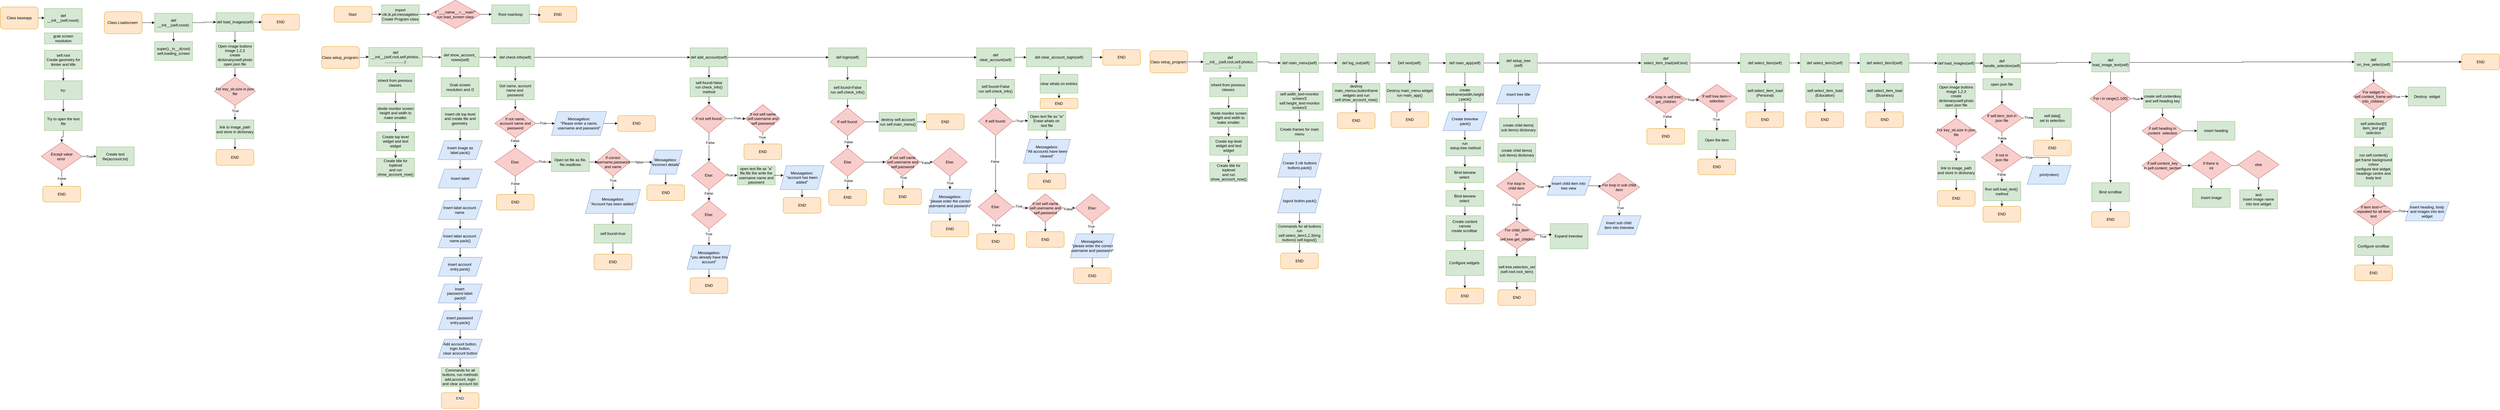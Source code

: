 <mxfile version="24.7.16">
  <diagram id="C5RBs43oDa-KdzZeNtuy" name="Page-1">
    <mxGraphModel dx="4444" dy="1303" grid="1" gridSize="10" guides="1" tooltips="1" connect="1" arrows="1" fold="1" page="1" pageScale="1" pageWidth="827" pageHeight="1169" math="0" shadow="0">
      <root>
        <mxCell id="WIyWlLk6GJQsqaUBKTNV-0" />
        <mxCell id="WIyWlLk6GJQsqaUBKTNV-1" parent="WIyWlLk6GJQsqaUBKTNV-0" />
        <mxCell id="LlUl3qXtTgZlKiB08FRf-0" style="edgeStyle=orthogonalEdgeStyle;rounded=0;orthogonalLoop=1;jettySize=auto;html=1;" parent="WIyWlLk6GJQsqaUBKTNV-1" source="LlUl3qXtTgZlKiB08FRf-1" target="LlUl3qXtTgZlKiB08FRf-9" edge="1">
          <mxGeometry relative="1" as="geometry" />
        </mxCell>
        <mxCell id="LlUl3qXtTgZlKiB08FRf-1" value="Start&amp;nbsp;" style="rounded=1;whiteSpace=wrap;html=1;fillColor=#ffe6cc;strokeColor=#d79b00;" parent="WIyWlLk6GJQsqaUBKTNV-1" vertex="1">
          <mxGeometry x="-10" y="102.5" width="120" height="50" as="geometry" />
        </mxCell>
        <mxCell id="LlUl3qXtTgZlKiB08FRf-69" style="edgeStyle=orthogonalEdgeStyle;rounded=0;orthogonalLoop=1;jettySize=auto;html=1;" parent="WIyWlLk6GJQsqaUBKTNV-1" source="LlUl3qXtTgZlKiB08FRf-9" target="LlUl3qXtTgZlKiB08FRf-75" edge="1">
          <mxGeometry relative="1" as="geometry">
            <mxPoint x="305" y="127.5" as="targetPoint" />
          </mxGeometry>
        </mxCell>
        <mxCell id="LlUl3qXtTgZlKiB08FRf-9" value="&lt;div&gt;import ctk,tk,pil,messagebox&lt;/div&gt;Create Program class&lt;div&gt;&lt;/div&gt;" style="rounded=0;whiteSpace=wrap;html=1;fillColor=#d5e8d4;strokeColor=#82b366;" parent="WIyWlLk6GJQsqaUBKTNV-1" vertex="1">
          <mxGeometry x="140" y="97.5" width="120" height="60" as="geometry" />
        </mxCell>
        <mxCell id="LlUl3qXtTgZlKiB08FRf-12" value="END" style="rounded=1;whiteSpace=wrap;html=1;fillColor=#ffe6cc;strokeColor=#d79b00;" parent="WIyWlLk6GJQsqaUBKTNV-1" vertex="1">
          <mxGeometry x="640" y="102.5" width="120" height="50" as="geometry" />
        </mxCell>
        <mxCell id="ks7wxwdefpVuF7HGbmd9-186" value="" style="edgeStyle=orthogonalEdgeStyle;rounded=0;orthogonalLoop=1;jettySize=auto;html=1;" parent="WIyWlLk6GJQsqaUBKTNV-1" source="LlUl3qXtTgZlKiB08FRf-19" target="ks7wxwdefpVuF7HGbmd9-185" edge="1">
          <mxGeometry relative="1" as="geometry" />
        </mxCell>
        <mxCell id="LlUl3qXtTgZlKiB08FRf-19" value="Class setup_program:" style="rounded=1;whiteSpace=wrap;html=1;fillColor=#ffe6cc;strokeColor=#d79b00;" parent="WIyWlLk6GJQsqaUBKTNV-1" vertex="1">
          <mxGeometry x="-50" y="229.5" width="120" height="70" as="geometry" />
        </mxCell>
        <mxCell id="LlUl3qXtTgZlKiB08FRf-22" value="END" style="rounded=1;whiteSpace=wrap;html=1;fillColor=#ffe6cc;strokeColor=#d79b00;" parent="WIyWlLk6GJQsqaUBKTNV-1" vertex="1">
          <mxGeometry x="6745" y="253.5" width="120" height="50" as="geometry" />
        </mxCell>
        <mxCell id="LlUl3qXtTgZlKiB08FRf-67" value="Root mainloop" style="rounded=0;whiteSpace=wrap;html=1;fillColor=#d5e8d4;strokeColor=#82b366;" parent="WIyWlLk6GJQsqaUBKTNV-1" vertex="1">
          <mxGeometry x="490" y="97.5" width="120" height="60" as="geometry" />
        </mxCell>
        <mxCell id="LlUl3qXtTgZlKiB08FRf-74" style="edgeStyle=orthogonalEdgeStyle;rounded=0;orthogonalLoop=1;jettySize=auto;html=1;entryX=0.051;entryY=0.538;entryDx=0;entryDy=0;entryPerimeter=0;" parent="WIyWlLk6GJQsqaUBKTNV-1" source="LlUl3qXtTgZlKiB08FRf-67" target="LlUl3qXtTgZlKiB08FRf-12" edge="1">
          <mxGeometry relative="1" as="geometry" />
        </mxCell>
        <mxCell id="LlUl3qXtTgZlKiB08FRf-77" style="edgeStyle=orthogonalEdgeStyle;rounded=0;orthogonalLoop=1;jettySize=auto;html=1;entryX=0;entryY=0.5;entryDx=0;entryDy=0;" parent="WIyWlLk6GJQsqaUBKTNV-1" source="LlUl3qXtTgZlKiB08FRf-75" target="LlUl3qXtTgZlKiB08FRf-67" edge="1">
          <mxGeometry relative="1" as="geometry" />
        </mxCell>
        <mxCell id="LlUl3qXtTgZlKiB08FRf-75" value="if &quot;___name__=__main&quot;&quot;&lt;div&gt;run load_screen class&lt;/div&gt;" style="rhombus;whiteSpace=wrap;html=1;fillColor=#f8cecc;strokeColor=#b85450;" parent="WIyWlLk6GJQsqaUBKTNV-1" vertex="1">
          <mxGeometry x="295" y="82.5" width="160" height="90" as="geometry" />
        </mxCell>
        <mxCell id="LlUl3qXtTgZlKiB08FRf-86" style="edgeStyle=orthogonalEdgeStyle;rounded=0;orthogonalLoop=1;jettySize=auto;html=1;entryX=0;entryY=0.5;entryDx=0;entryDy=0;" parent="WIyWlLk6GJQsqaUBKTNV-1" source="LlUl3qXtTgZlKiB08FRf-81" target="LlUl3qXtTgZlKiB08FRf-83" edge="1">
          <mxGeometry relative="1" as="geometry" />
        </mxCell>
        <mxCell id="4j-XZoeb_EaD33NiTQAC-19" style="edgeStyle=orthogonalEdgeStyle;rounded=0;orthogonalLoop=1;jettySize=auto;html=1;entryX=0.5;entryY=0;entryDx=0;entryDy=0;" parent="WIyWlLk6GJQsqaUBKTNV-1" source="LlUl3qXtTgZlKiB08FRf-81" target="4j-XZoeb_EaD33NiTQAC-18" edge="1">
          <mxGeometry relative="1" as="geometry" />
        </mxCell>
        <mxCell id="LlUl3qXtTgZlKiB08FRf-81" value="def show_account_&lt;div&gt;noww(self)&lt;/div&gt;" style="rounded=0;whiteSpace=wrap;html=1;fillColor=#d5e8d4;strokeColor=#82b366;" parent="WIyWlLk6GJQsqaUBKTNV-1" vertex="1">
          <mxGeometry x="330" y="234" width="120" height="60" as="geometry" />
        </mxCell>
        <mxCell id="ai-i6ScSLOG2W4o-ud5O-0" style="edgeStyle=orthogonalEdgeStyle;rounded=0;orthogonalLoop=1;jettySize=auto;html=1;entryX=0.5;entryY=0;entryDx=0;entryDy=0;" parent="WIyWlLk6GJQsqaUBKTNV-1" source="LlUl3qXtTgZlKiB08FRf-83" target="4j-XZoeb_EaD33NiTQAC-43" edge="1">
          <mxGeometry relative="1" as="geometry" />
        </mxCell>
        <mxCell id="ai-i6ScSLOG2W4o-ud5O-42" style="edgeStyle=orthogonalEdgeStyle;rounded=0;orthogonalLoop=1;jettySize=auto;html=1;" parent="WIyWlLk6GJQsqaUBKTNV-1" source="LlUl3qXtTgZlKiB08FRf-83" target="ai-i6ScSLOG2W4o-ud5O-41" edge="1">
          <mxGeometry relative="1" as="geometry" />
        </mxCell>
        <mxCell id="LlUl3qXtTgZlKiB08FRf-83" value="def check info(self)" style="rounded=0;whiteSpace=wrap;html=1;fillColor=#d5e8d4;strokeColor=#82b366;" parent="WIyWlLk6GJQsqaUBKTNV-1" vertex="1">
          <mxGeometry x="505" y="234" width="120" height="60" as="geometry" />
        </mxCell>
        <mxCell id="LlUl3qXtTgZlKiB08FRf-87" style="edgeStyle=orthogonalEdgeStyle;rounded=0;orthogonalLoop=1;jettySize=auto;html=1;entryX=0;entryY=0.5;entryDx=0;entryDy=0;" parent="WIyWlLk6GJQsqaUBKTNV-1" source="LlUl3qXtTgZlKiB08FRf-88" target="LlUl3qXtTgZlKiB08FRf-91" edge="1">
          <mxGeometry relative="1" as="geometry">
            <mxPoint x="3680.0" y="282" as="targetPoint" />
          </mxGeometry>
        </mxCell>
        <mxCell id="LlUl3qXtTgZlKiB08FRf-177" style="edgeStyle=orthogonalEdgeStyle;rounded=0;orthogonalLoop=1;jettySize=auto;html=1;" parent="WIyWlLk6GJQsqaUBKTNV-1" source="LlUl3qXtTgZlKiB08FRf-88" target="LlUl3qXtTgZlKiB08FRf-176" edge="1">
          <mxGeometry relative="1" as="geometry" />
        </mxCell>
        <mxCell id="LlUl3qXtTgZlKiB08FRf-88" value="def main_app(self)" style="rounded=0;whiteSpace=wrap;html=1;fillColor=#d5e8d4;strokeColor=#82b366;" parent="WIyWlLk6GJQsqaUBKTNV-1" vertex="1">
          <mxGeometry x="3520" y="252" width="120" height="60" as="geometry" />
        </mxCell>
        <mxCell id="LlUl3qXtTgZlKiB08FRf-94" style="edgeStyle=orthogonalEdgeStyle;rounded=0;orthogonalLoop=1;jettySize=auto;html=1;entryX=0;entryY=0.5;entryDx=0;entryDy=0;" parent="WIyWlLk6GJQsqaUBKTNV-1" source="LlUl3qXtTgZlKiB08FRf-91" target="ai-i6ScSLOG2W4o-ud5O-198" edge="1">
          <mxGeometry relative="1" as="geometry">
            <mxPoint x="4000" y="282" as="targetPoint" />
          </mxGeometry>
        </mxCell>
        <mxCell id="LlUl3qXtTgZlKiB08FRf-199" style="edgeStyle=orthogonalEdgeStyle;rounded=0;orthogonalLoop=1;jettySize=auto;html=1;" parent="WIyWlLk6GJQsqaUBKTNV-1" source="LlUl3qXtTgZlKiB08FRf-91" target="LlUl3qXtTgZlKiB08FRf-198" edge="1">
          <mxGeometry relative="1" as="geometry" />
        </mxCell>
        <mxCell id="LlUl3qXtTgZlKiB08FRf-91" value="def setup_tree&lt;div&gt;(self)&lt;/div&gt;" style="rounded=0;whiteSpace=wrap;html=1;fillColor=#d5e8d4;strokeColor=#82b366;" parent="WIyWlLk6GJQsqaUBKTNV-1" vertex="1">
          <mxGeometry x="3690" y="252" width="120" height="60" as="geometry" />
        </mxCell>
        <mxCell id="LlUl3qXtTgZlKiB08FRf-236" style="edgeStyle=orthogonalEdgeStyle;rounded=0;orthogonalLoop=1;jettySize=auto;html=1;entryX=0.5;entryY=0;entryDx=0;entryDy=0;" parent="WIyWlLk6GJQsqaUBKTNV-1" source="LlUl3qXtTgZlKiB08FRf-97" target="LlUl3qXtTgZlKiB08FRf-235" edge="1">
          <mxGeometry relative="1" as="geometry" />
        </mxCell>
        <mxCell id="ai-i6ScSLOG2W4o-ud5O-243" value="" style="edgeStyle=orthogonalEdgeStyle;rounded=0;orthogonalLoop=1;jettySize=auto;html=1;" parent="WIyWlLk6GJQsqaUBKTNV-1" source="LlUl3qXtTgZlKiB08FRf-97" target="ai-i6ScSLOG2W4o-ud5O-242" edge="1">
          <mxGeometry relative="1" as="geometry" />
        </mxCell>
        <mxCell id="LlUl3qXtTgZlKiB08FRf-97" value="def load_images(self)" style="rounded=0;whiteSpace=wrap;html=1;fillColor=#d5e8d4;strokeColor=#82b366;" parent="WIyWlLk6GJQsqaUBKTNV-1" vertex="1">
          <mxGeometry x="5080" y="252.5" width="120" height="60" as="geometry" />
        </mxCell>
        <mxCell id="LlUl3qXtTgZlKiB08FRf-107" style="edgeStyle=orthogonalEdgeStyle;rounded=0;orthogonalLoop=1;jettySize=auto;html=1;" parent="WIyWlLk6GJQsqaUBKTNV-1" source="LlUl3qXtTgZlKiB08FRf-99" target="LlUl3qXtTgZlKiB08FRf-22" edge="1">
          <mxGeometry relative="1" as="geometry" />
        </mxCell>
        <mxCell id="LlUl3qXtTgZlKiB08FRf-257" style="edgeStyle=orthogonalEdgeStyle;rounded=0;orthogonalLoop=1;jettySize=auto;html=1;" parent="WIyWlLk6GJQsqaUBKTNV-1" source="LlUl3qXtTgZlKiB08FRf-99" target="LlUl3qXtTgZlKiB08FRf-255" edge="1">
          <mxGeometry relative="1" as="geometry" />
        </mxCell>
        <mxCell id="LlUl3qXtTgZlKiB08FRf-99" value="def on_tree_select(self)" style="rounded=0;whiteSpace=wrap;html=1;fillColor=#d5e8d4;strokeColor=#82b366;" parent="WIyWlLk6GJQsqaUBKTNV-1" vertex="1">
          <mxGeometry x="6405" y="248.5" width="120" height="60" as="geometry" />
        </mxCell>
        <mxCell id="4j-XZoeb_EaD33NiTQAC-25" style="edgeStyle=orthogonalEdgeStyle;rounded=0;orthogonalLoop=1;jettySize=auto;html=1;" parent="WIyWlLk6GJQsqaUBKTNV-1" source="LlUl3qXtTgZlKiB08FRf-124" target="4j-XZoeb_EaD33NiTQAC-23" edge="1">
          <mxGeometry relative="1" as="geometry" />
        </mxCell>
        <mxCell id="LlUl3qXtTgZlKiB08FRf-124" value="Insert image as&lt;div&gt;label.pack()&lt;/div&gt;" style="shape=parallelogram;perimeter=parallelogramPerimeter;whiteSpace=wrap;html=1;fixedSize=1;fillColor=#dae8fc;strokeColor=#6c8ebf;" parent="WIyWlLk6GJQsqaUBKTNV-1" vertex="1">
          <mxGeometry x="320" y="529" width="140" height="60" as="geometry" />
        </mxCell>
        <mxCell id="LlUl3qXtTgZlKiB08FRf-180" style="edgeStyle=orthogonalEdgeStyle;rounded=0;orthogonalLoop=1;jettySize=auto;html=1;" parent="WIyWlLk6GJQsqaUBKTNV-1" source="LlUl3qXtTgZlKiB08FRf-176" target="LlUl3qXtTgZlKiB08FRf-179" edge="1">
          <mxGeometry relative="1" as="geometry" />
        </mxCell>
        <mxCell id="LlUl3qXtTgZlKiB08FRf-176" value="create treeframe(width,height&lt;div&gt;).pack()&lt;/div&gt;" style="rounded=0;whiteSpace=wrap;html=1;fillColor=#d5e8d4;strokeColor=#82b366;" parent="WIyWlLk6GJQsqaUBKTNV-1" vertex="1">
          <mxGeometry x="3520" y="357" width="120" height="50" as="geometry" />
        </mxCell>
        <mxCell id="LlUl3qXtTgZlKiB08FRf-183" style="edgeStyle=orthogonalEdgeStyle;rounded=0;orthogonalLoop=1;jettySize=auto;html=1;" parent="WIyWlLk6GJQsqaUBKTNV-1" source="LlUl3qXtTgZlKiB08FRf-179" target="LlUl3qXtTgZlKiB08FRf-182" edge="1">
          <mxGeometry relative="1" as="geometry" />
        </mxCell>
        <mxCell id="LlUl3qXtTgZlKiB08FRf-179" value="Create treeview&lt;div&gt;.pack()&lt;/div&gt;" style="shape=parallelogram;perimeter=parallelogramPerimeter;whiteSpace=wrap;html=1;fixedSize=1;fillColor=#dae8fc;strokeColor=#6c8ebf;" parent="WIyWlLk6GJQsqaUBKTNV-1" vertex="1">
          <mxGeometry x="3510" y="437" width="140" height="60" as="geometry" />
        </mxCell>
        <mxCell id="LlUl3qXtTgZlKiB08FRf-186" style="edgeStyle=orthogonalEdgeStyle;rounded=0;orthogonalLoop=1;jettySize=auto;html=1;entryX=0.5;entryY=0;entryDx=0;entryDy=0;" parent="WIyWlLk6GJQsqaUBKTNV-1" source="LlUl3qXtTgZlKiB08FRf-182" target="LlUl3qXtTgZlKiB08FRf-185" edge="1">
          <mxGeometry relative="1" as="geometry" />
        </mxCell>
        <mxCell id="LlUl3qXtTgZlKiB08FRf-182" value="run&lt;div&gt;&amp;nbsp;setup.tree method&lt;div&gt;&lt;br&gt;&lt;/div&gt;&lt;/div&gt;" style="rounded=0;whiteSpace=wrap;html=1;fillColor=#d5e8d4;strokeColor=#82b366;" parent="WIyWlLk6GJQsqaUBKTNV-1" vertex="1">
          <mxGeometry x="3520" y="527" width="120" height="50" as="geometry" />
        </mxCell>
        <mxCell id="LlUl3qXtTgZlKiB08FRf-188" style="edgeStyle=orthogonalEdgeStyle;rounded=0;orthogonalLoop=1;jettySize=auto;html=1;" parent="WIyWlLk6GJQsqaUBKTNV-1" source="LlUl3qXtTgZlKiB08FRf-185" target="LlUl3qXtTgZlKiB08FRf-187" edge="1">
          <mxGeometry relative="1" as="geometry" />
        </mxCell>
        <mxCell id="LlUl3qXtTgZlKiB08FRf-185" value="Bind teeview&lt;div&gt;select&amp;nbsp;&lt;/div&gt;" style="rounded=0;whiteSpace=wrap;html=1;fillColor=#d5e8d4;strokeColor=#82b366;" parent="WIyWlLk6GJQsqaUBKTNV-1" vertex="1">
          <mxGeometry x="3520" y="612" width="120" height="50" as="geometry" />
        </mxCell>
        <mxCell id="LlUl3qXtTgZlKiB08FRf-190" style="edgeStyle=orthogonalEdgeStyle;rounded=0;orthogonalLoop=1;jettySize=auto;html=1;" parent="WIyWlLk6GJQsqaUBKTNV-1" source="LlUl3qXtTgZlKiB08FRf-187" target="LlUl3qXtTgZlKiB08FRf-189" edge="1">
          <mxGeometry relative="1" as="geometry" />
        </mxCell>
        <mxCell id="LlUl3qXtTgZlKiB08FRf-187" value="Bind teeview&lt;div&gt;select&amp;nbsp;&lt;/div&gt;" style="rounded=0;whiteSpace=wrap;html=1;fillColor=#d5e8d4;strokeColor=#82b366;" parent="WIyWlLk6GJQsqaUBKTNV-1" vertex="1">
          <mxGeometry x="3520" y="687" width="120" height="50" as="geometry" />
        </mxCell>
        <mxCell id="LlUl3qXtTgZlKiB08FRf-192" style="edgeStyle=orthogonalEdgeStyle;rounded=0;orthogonalLoop=1;jettySize=auto;html=1;" parent="WIyWlLk6GJQsqaUBKTNV-1" source="LlUl3qXtTgZlKiB08FRf-189" target="LlUl3qXtTgZlKiB08FRf-191" edge="1">
          <mxGeometry relative="1" as="geometry" />
        </mxCell>
        <mxCell id="LlUl3qXtTgZlKiB08FRf-189" value="Create content canvas&lt;div&gt;create scrollbar&amp;nbsp;&lt;/div&gt;&lt;div&gt;&lt;br&gt;&lt;/div&gt;" style="rounded=0;whiteSpace=wrap;html=1;fillColor=#d5e8d4;strokeColor=#82b366;" parent="WIyWlLk6GJQsqaUBKTNV-1" vertex="1">
          <mxGeometry x="3520" y="767" width="120" height="80" as="geometry" />
        </mxCell>
        <mxCell id="LlUl3qXtTgZlKiB08FRf-195" style="edgeStyle=orthogonalEdgeStyle;rounded=0;orthogonalLoop=1;jettySize=auto;html=1;" parent="WIyWlLk6GJQsqaUBKTNV-1" source="LlUl3qXtTgZlKiB08FRf-191" target="LlUl3qXtTgZlKiB08FRf-193" edge="1">
          <mxGeometry relative="1" as="geometry" />
        </mxCell>
        <mxCell id="LlUl3qXtTgZlKiB08FRf-191" value="&lt;div&gt;Configure widgets&amp;nbsp;&lt;/div&gt;" style="rounded=0;whiteSpace=wrap;html=1;fillColor=#d5e8d4;strokeColor=#82b366;" parent="WIyWlLk6GJQsqaUBKTNV-1" vertex="1">
          <mxGeometry x="3520" y="877" width="120" height="80" as="geometry" />
        </mxCell>
        <mxCell id="LlUl3qXtTgZlKiB08FRf-193" value="END" style="rounded=1;whiteSpace=wrap;html=1;fillColor=#ffe6cc;strokeColor=#d79b00;" parent="WIyWlLk6GJQsqaUBKTNV-1" vertex="1">
          <mxGeometry x="3520" y="997" width="120" height="50" as="geometry" />
        </mxCell>
        <mxCell id="LlUl3qXtTgZlKiB08FRf-201" style="edgeStyle=orthogonalEdgeStyle;rounded=0;orthogonalLoop=1;jettySize=auto;html=1;" parent="WIyWlLk6GJQsqaUBKTNV-1" source="LlUl3qXtTgZlKiB08FRf-198" target="LlUl3qXtTgZlKiB08FRf-200" edge="1">
          <mxGeometry relative="1" as="geometry" />
        </mxCell>
        <mxCell id="LlUl3qXtTgZlKiB08FRf-198" value="insert tree title" style="shape=parallelogram;perimeter=parallelogramPerimeter;whiteSpace=wrap;html=1;fixedSize=1;fillColor=#dae8fc;strokeColor=#6c8ebf;" parent="WIyWlLk6GJQsqaUBKTNV-1" vertex="1">
          <mxGeometry x="3680" y="352" width="140" height="60" as="geometry" />
        </mxCell>
        <mxCell id="LlUl3qXtTgZlKiB08FRf-200" value="create child items(&lt;div&gt;sub items) dictionary&lt;/div&gt;" style="rounded=0;whiteSpace=wrap;html=1;fillColor=#d5e8d4;strokeColor=#82b366;" parent="WIyWlLk6GJQsqaUBKTNV-1" vertex="1">
          <mxGeometry x="3690" y="457" width="120" height="60" as="geometry" />
        </mxCell>
        <mxCell id="ai-i6ScSLOG2W4o-ud5O-196" style="edgeStyle=orthogonalEdgeStyle;rounded=0;orthogonalLoop=1;jettySize=auto;html=1;entryX=0.5;entryY=0;entryDx=0;entryDy=0;" parent="WIyWlLk6GJQsqaUBKTNV-1" source="LlUl3qXtTgZlKiB08FRf-204" target="LlUl3qXtTgZlKiB08FRf-220" edge="1">
          <mxGeometry relative="1" as="geometry" />
        </mxCell>
        <mxCell id="ai-i6ScSLOG2W4o-ud5O-197" value="False" style="edgeLabel;html=1;align=center;verticalAlign=middle;resizable=0;points=[];" parent="ai-i6ScSLOG2W4o-ud5O-196" vertex="1" connectable="0">
          <mxGeometry x="-0.538" y="-1" relative="1" as="geometry">
            <mxPoint as="offset" />
          </mxGeometry>
        </mxCell>
        <mxCell id="LlUl3qXtTgZlKiB08FRf-204" value="For loop in&amp;nbsp;&lt;div&gt;child item&amp;nbsp;&lt;/div&gt;" style="rhombus;whiteSpace=wrap;html=1;fillColor=#f8cecc;strokeColor=#b85450;" parent="WIyWlLk6GJQsqaUBKTNV-1" vertex="1">
          <mxGeometry x="3680" y="627" width="130" height="90" as="geometry" />
        </mxCell>
        <mxCell id="LlUl3qXtTgZlKiB08FRf-206" style="edgeStyle=orthogonalEdgeStyle;rounded=0;orthogonalLoop=1;jettySize=auto;html=1;" parent="WIyWlLk6GJQsqaUBKTNV-1" source="LlUl3qXtTgZlKiB08FRf-205" target="LlUl3qXtTgZlKiB08FRf-204" edge="1">
          <mxGeometry relative="1" as="geometry" />
        </mxCell>
        <mxCell id="LlUl3qXtTgZlKiB08FRf-205" value="create child items(&lt;div&gt;sub items) dictionary&lt;/div&gt;" style="rounded=0;whiteSpace=wrap;html=1;fillColor=#d5e8d4;strokeColor=#82b366;" parent="WIyWlLk6GJQsqaUBKTNV-1" vertex="1">
          <mxGeometry x="3685" y="537" width="120" height="60" as="geometry" />
        </mxCell>
        <mxCell id="LlUl3qXtTgZlKiB08FRf-214" style="edgeStyle=orthogonalEdgeStyle;rounded=0;orthogonalLoop=1;jettySize=auto;html=1;" parent="WIyWlLk6GJQsqaUBKTNV-1" edge="1">
          <mxGeometry relative="1" as="geometry">
            <mxPoint x="3195" y="765" as="sourcePoint" />
          </mxGeometry>
        </mxCell>
        <mxCell id="LlUl3qXtTgZlKiB08FRf-211" value="Insert child item into&amp;nbsp;&lt;div&gt;tree view&amp;nbsp;&lt;/div&gt;" style="shape=parallelogram;perimeter=parallelogramPerimeter;whiteSpace=wrap;html=1;fixedSize=1;fillColor=#dae8fc;strokeColor=#6c8ebf;" parent="WIyWlLk6GJQsqaUBKTNV-1" vertex="1">
          <mxGeometry x="3841" y="642" width="140" height="60" as="geometry" />
        </mxCell>
        <mxCell id="LlUl3qXtTgZlKiB08FRf-212" style="edgeStyle=orthogonalEdgeStyle;rounded=0;orthogonalLoop=1;jettySize=auto;html=1;entryX=0.092;entryY=0.523;entryDx=0;entryDy=0;entryPerimeter=0;" parent="WIyWlLk6GJQsqaUBKTNV-1" source="LlUl3qXtTgZlKiB08FRf-204" target="LlUl3qXtTgZlKiB08FRf-211" edge="1">
          <mxGeometry relative="1" as="geometry" />
        </mxCell>
        <mxCell id="LlUl3qXtTgZlKiB08FRf-215" value="True&amp;nbsp;" style="edgeLabel;html=1;align=center;verticalAlign=middle;resizable=0;points=[];" parent="LlUl3qXtTgZlKiB08FRf-212" vertex="1" connectable="0">
          <mxGeometry x="-0.516" y="-3" relative="1" as="geometry">
            <mxPoint as="offset" />
          </mxGeometry>
        </mxCell>
        <mxCell id="LlUl3qXtTgZlKiB08FRf-227" style="edgeStyle=orthogonalEdgeStyle;rounded=0;orthogonalLoop=1;jettySize=auto;html=1;" parent="WIyWlLk6GJQsqaUBKTNV-1" source="LlUl3qXtTgZlKiB08FRf-220" target="LlUl3qXtTgZlKiB08FRf-226" edge="1">
          <mxGeometry relative="1" as="geometry" />
        </mxCell>
        <mxCell id="LlUl3qXtTgZlKiB08FRf-220" value="For child_item&lt;div&gt;in&lt;/div&gt;&lt;div&gt;&amp;nbsp;self.tree.get_children&lt;/div&gt;" style="rhombus;whiteSpace=wrap;html=1;fillColor=#f8cecc;strokeColor=#b85450;" parent="WIyWlLk6GJQsqaUBKTNV-1" vertex="1">
          <mxGeometry x="3680" y="782" width="130" height="90" as="geometry" />
        </mxCell>
        <mxCell id="LlUl3qXtTgZlKiB08FRf-223" value="Expand treeview&amp;nbsp;" style="rounded=0;whiteSpace=wrap;html=1;fillColor=#d5e8d4;strokeColor=#82b366;" parent="WIyWlLk6GJQsqaUBKTNV-1" vertex="1">
          <mxGeometry x="3851" y="792" width="120" height="80" as="geometry" />
        </mxCell>
        <mxCell id="LlUl3qXtTgZlKiB08FRf-224" style="edgeStyle=orthogonalEdgeStyle;rounded=0;orthogonalLoop=1;jettySize=auto;html=1;entryX=0.041;entryY=0.442;entryDx=0;entryDy=0;entryPerimeter=0;" parent="WIyWlLk6GJQsqaUBKTNV-1" source="LlUl3qXtTgZlKiB08FRf-220" target="LlUl3qXtTgZlKiB08FRf-223" edge="1">
          <mxGeometry relative="1" as="geometry" />
        </mxCell>
        <mxCell id="LlUl3qXtTgZlKiB08FRf-228" value="True&amp;nbsp;" style="edgeLabel;html=1;align=center;verticalAlign=middle;resizable=0;points=[];" parent="LlUl3qXtTgZlKiB08FRf-224" vertex="1" connectable="0">
          <mxGeometry x="-0.096" y="-5" relative="1" as="geometry">
            <mxPoint x="-2" as="offset" />
          </mxGeometry>
        </mxCell>
        <mxCell id="LlUl3qXtTgZlKiB08FRf-230" style="edgeStyle=orthogonalEdgeStyle;rounded=0;orthogonalLoop=1;jettySize=auto;html=1;" parent="WIyWlLk6GJQsqaUBKTNV-1" source="LlUl3qXtTgZlKiB08FRf-226" target="LlUl3qXtTgZlKiB08FRf-229" edge="1">
          <mxGeometry relative="1" as="geometry" />
        </mxCell>
        <mxCell id="LlUl3qXtTgZlKiB08FRf-226" value="self.tree.selection_set&lt;div&gt;(self.root.root_item)&lt;/div&gt;" style="rounded=0;whiteSpace=wrap;html=1;fillColor=#d5e8d4;strokeColor=#82b366;" parent="WIyWlLk6GJQsqaUBKTNV-1" vertex="1">
          <mxGeometry x="3685" y="897" width="120" height="80" as="geometry" />
        </mxCell>
        <mxCell id="LlUl3qXtTgZlKiB08FRf-229" value="END" style="rounded=1;whiteSpace=wrap;html=1;fillColor=#ffe6cc;strokeColor=#d79b00;" parent="WIyWlLk6GJQsqaUBKTNV-1" vertex="1">
          <mxGeometry x="3685" y="1002" width="120" height="50" as="geometry" />
        </mxCell>
        <mxCell id="LlUl3qXtTgZlKiB08FRf-240" style="edgeStyle=orthogonalEdgeStyle;rounded=0;orthogonalLoop=1;jettySize=auto;html=1;" parent="WIyWlLk6GJQsqaUBKTNV-1" source="LlUl3qXtTgZlKiB08FRf-235" target="LlUl3qXtTgZlKiB08FRf-238" edge="1">
          <mxGeometry relative="1" as="geometry" />
        </mxCell>
        <mxCell id="LlUl3qXtTgZlKiB08FRf-235" value="Open image buttons image 1,2,3&lt;div&gt;create dictionaryuself.photo&lt;br&gt;&lt;div&gt;open json file&lt;/div&gt;&lt;/div&gt;" style="rounded=0;whiteSpace=wrap;html=1;fillColor=#d5e8d4;strokeColor=#82b366;" parent="WIyWlLk6GJQsqaUBKTNV-1" vertex="1">
          <mxGeometry x="5080" y="347.5" width="120" height="79.5" as="geometry" />
        </mxCell>
        <mxCell id="LlUl3qXtTgZlKiB08FRf-252" style="edgeStyle=orthogonalEdgeStyle;rounded=0;orthogonalLoop=1;jettySize=auto;html=1;entryX=0.5;entryY=0;entryDx=0;entryDy=0;" parent="WIyWlLk6GJQsqaUBKTNV-1" source="LlUl3qXtTgZlKiB08FRf-238" target="LlUl3qXtTgZlKiB08FRf-245" edge="1">
          <mxGeometry relative="1" as="geometry">
            <mxPoint x="5140" y="572" as="targetPoint" />
          </mxGeometry>
        </mxCell>
        <mxCell id="ai-i6ScSLOG2W4o-ud5O-237" value="True" style="edgeLabel;html=1;align=center;verticalAlign=middle;resizable=0;points=[];" parent="LlUl3qXtTgZlKiB08FRf-252" vertex="1" connectable="0">
          <mxGeometry x="-0.252" y="1" relative="1" as="geometry">
            <mxPoint as="offset" />
          </mxGeometry>
        </mxCell>
        <mxCell id="LlUl3qXtTgZlKiB08FRf-238" value="For key_str,size in json file" style="rhombus;whiteSpace=wrap;html=1;fillColor=#f8cecc;strokeColor=#b85450;" parent="WIyWlLk6GJQsqaUBKTNV-1" vertex="1">
          <mxGeometry x="5075" y="457" width="130" height="90" as="geometry" />
        </mxCell>
        <mxCell id="ai-i6ScSLOG2W4o-ud5O-241" value="" style="edgeStyle=orthogonalEdgeStyle;rounded=0;orthogonalLoop=1;jettySize=auto;html=1;" parent="WIyWlLk6GJQsqaUBKTNV-1" source="LlUl3qXtTgZlKiB08FRf-245" target="ai-i6ScSLOG2W4o-ud5O-238" edge="1">
          <mxGeometry relative="1" as="geometry" />
        </mxCell>
        <mxCell id="LlUl3qXtTgZlKiB08FRf-245" value="link to image_path and store in dictionary" style="rounded=0;whiteSpace=wrap;html=1;fillColor=#d5e8d4;strokeColor=#82b366;" parent="WIyWlLk6GJQsqaUBKTNV-1" vertex="1">
          <mxGeometry x="5080" y="593" width="120" height="60" as="geometry" />
        </mxCell>
        <mxCell id="LlUl3qXtTgZlKiB08FRf-260" style="edgeStyle=orthogonalEdgeStyle;rounded=0;orthogonalLoop=1;jettySize=auto;html=1;entryX=0;entryY=0.5;entryDx=0;entryDy=0;" parent="WIyWlLk6GJQsqaUBKTNV-1" source="LlUl3qXtTgZlKiB08FRf-255" target="LlUl3qXtTgZlKiB08FRf-258" edge="1">
          <mxGeometry relative="1" as="geometry" />
        </mxCell>
        <mxCell id="LlUl3qXtTgZlKiB08FRf-262" value="True&amp;nbsp;" style="edgeLabel;html=1;align=center;verticalAlign=middle;resizable=0;points=[];" parent="LlUl3qXtTgZlKiB08FRf-260" vertex="1" connectable="0">
          <mxGeometry x="-0.555" relative="1" as="geometry">
            <mxPoint as="offset" />
          </mxGeometry>
        </mxCell>
        <mxCell id="LlUl3qXtTgZlKiB08FRf-268" style="edgeStyle=orthogonalEdgeStyle;rounded=0;orthogonalLoop=1;jettySize=auto;html=1;" parent="WIyWlLk6GJQsqaUBKTNV-1" source="LlUl3qXtTgZlKiB08FRf-255" target="LlUl3qXtTgZlKiB08FRf-267" edge="1">
          <mxGeometry relative="1" as="geometry" />
        </mxCell>
        <mxCell id="LlUl3qXtTgZlKiB08FRf-255" value="For widget in&lt;div&gt;self.content_frame.win&lt;/div&gt;&lt;div&gt;info_children&amp;nbsp;&lt;/div&gt;" style="rhombus;whiteSpace=wrap;html=1;fillColor=#f8cecc;strokeColor=#b85450;" parent="WIyWlLk6GJQsqaUBKTNV-1" vertex="1">
          <mxGeometry x="6400" y="343.5" width="130" height="90" as="geometry" />
        </mxCell>
        <mxCell id="LlUl3qXtTgZlKiB08FRf-258" value="Destroy&amp;nbsp; widget" style="rounded=0;whiteSpace=wrap;html=1;fillColor=#d5e8d4;strokeColor=#82b366;" parent="WIyWlLk6GJQsqaUBKTNV-1" vertex="1">
          <mxGeometry x="6575" y="358.5" width="120" height="60" as="geometry" />
        </mxCell>
        <mxCell id="LlUl3qXtTgZlKiB08FRf-272" style="edgeStyle=orthogonalEdgeStyle;rounded=0;orthogonalLoop=1;jettySize=auto;html=1;" parent="WIyWlLk6GJQsqaUBKTNV-1" source="LlUl3qXtTgZlKiB08FRf-261" target="LlUl3qXtTgZlKiB08FRf-271" edge="1">
          <mxGeometry relative="1" as="geometry" />
        </mxCell>
        <mxCell id="LlUl3qXtTgZlKiB08FRf-261" value="run self.content()&lt;div&gt;get frame background colour&lt;/div&gt;&lt;div&gt;configure text widget,&lt;/div&gt;&lt;div&gt;headings centre and body text&lt;/div&gt;" style="rounded=0;whiteSpace=wrap;html=1;fillColor=#d5e8d4;strokeColor=#82b366;" parent="WIyWlLk6GJQsqaUBKTNV-1" vertex="1">
          <mxGeometry x="6405" y="548.5" width="120" height="125" as="geometry" />
        </mxCell>
        <mxCell id="LlUl3qXtTgZlKiB08FRf-269" style="edgeStyle=orthogonalEdgeStyle;rounded=0;orthogonalLoop=1;jettySize=auto;html=1;" parent="WIyWlLk6GJQsqaUBKTNV-1" source="LlUl3qXtTgZlKiB08FRf-267" target="LlUl3qXtTgZlKiB08FRf-261" edge="1">
          <mxGeometry relative="1" as="geometry" />
        </mxCell>
        <mxCell id="LlUl3qXtTgZlKiB08FRf-267" value="self.selection[0]&lt;div&gt;item_text get selection&lt;/div&gt;" style="rounded=0;whiteSpace=wrap;html=1;fillColor=#d5e8d4;strokeColor=#82b366;" parent="WIyWlLk6GJQsqaUBKTNV-1" vertex="1">
          <mxGeometry x="6405" y="458.5" width="120" height="60" as="geometry" />
        </mxCell>
        <mxCell id="LlUl3qXtTgZlKiB08FRf-275" style="edgeStyle=orthogonalEdgeStyle;rounded=0;orthogonalLoop=1;jettySize=auto;html=1;" parent="WIyWlLk6GJQsqaUBKTNV-1" source="LlUl3qXtTgZlKiB08FRf-271" target="LlUl3qXtTgZlKiB08FRf-274" edge="1">
          <mxGeometry relative="1" as="geometry" />
        </mxCell>
        <mxCell id="LlUl3qXtTgZlKiB08FRf-284" value="True&amp;nbsp;" style="edgeLabel;html=1;align=center;verticalAlign=middle;resizable=0;points=[];" parent="LlUl3qXtTgZlKiB08FRf-275" vertex="1" connectable="0">
          <mxGeometry x="0.339" y="2" relative="1" as="geometry">
            <mxPoint as="offset" />
          </mxGeometry>
        </mxCell>
        <mxCell id="LlUl3qXtTgZlKiB08FRf-283" style="edgeStyle=orthogonalEdgeStyle;rounded=0;orthogonalLoop=1;jettySize=auto;html=1;entryX=0.5;entryY=0;entryDx=0;entryDy=0;" parent="WIyWlLk6GJQsqaUBKTNV-1" source="LlUl3qXtTgZlKiB08FRf-271" target="LlUl3qXtTgZlKiB08FRf-280" edge="1">
          <mxGeometry relative="1" as="geometry" />
        </mxCell>
        <mxCell id="LlUl3qXtTgZlKiB08FRf-271" value="if item text==&quot;&quot;: repeated for all item text" style="rhombus;whiteSpace=wrap;html=1;fillColor=#f8cecc;strokeColor=#b85450;" parent="WIyWlLk6GJQsqaUBKTNV-1" vertex="1">
          <mxGeometry x="6400" y="708.5" width="130" height="90" as="geometry" />
        </mxCell>
        <mxCell id="LlUl3qXtTgZlKiB08FRf-274" value="insert heading, body&lt;div&gt;and images into text&lt;/div&gt;&lt;div&gt;widget&lt;/div&gt;" style="shape=parallelogram;perimeter=parallelogramPerimeter;whiteSpace=wrap;html=1;fixedSize=1;fillColor=#dae8fc;strokeColor=#6c8ebf;" parent="WIyWlLk6GJQsqaUBKTNV-1" vertex="1">
          <mxGeometry x="6565" y="723.5" width="140" height="60" as="geometry" />
        </mxCell>
        <mxCell id="LlUl3qXtTgZlKiB08FRf-286" style="edgeStyle=orthogonalEdgeStyle;rounded=0;orthogonalLoop=1;jettySize=auto;html=1;" parent="WIyWlLk6GJQsqaUBKTNV-1" source="LlUl3qXtTgZlKiB08FRf-280" target="LlUl3qXtTgZlKiB08FRf-285" edge="1">
          <mxGeometry relative="1" as="geometry" />
        </mxCell>
        <mxCell id="LlUl3qXtTgZlKiB08FRf-280" value="Configure scrollbar" style="rounded=0;whiteSpace=wrap;html=1;fillColor=#d5e8d4;strokeColor=#82b366;" parent="WIyWlLk6GJQsqaUBKTNV-1" vertex="1">
          <mxGeometry x="6405" y="833.5" width="120" height="60" as="geometry" />
        </mxCell>
        <mxCell id="LlUl3qXtTgZlKiB08FRf-285" value="END" style="rounded=1;whiteSpace=wrap;html=1;fillColor=#ffe6cc;strokeColor=#d79b00;" parent="WIyWlLk6GJQsqaUBKTNV-1" vertex="1">
          <mxGeometry x="6405" y="923.5" width="120" height="50" as="geometry" />
        </mxCell>
        <mxCell id="4j-XZoeb_EaD33NiTQAC-21" style="edgeStyle=orthogonalEdgeStyle;rounded=0;orthogonalLoop=1;jettySize=auto;html=1;" parent="WIyWlLk6GJQsqaUBKTNV-1" source="4j-XZoeb_EaD33NiTQAC-18" target="4j-XZoeb_EaD33NiTQAC-20" edge="1">
          <mxGeometry relative="1" as="geometry" />
        </mxCell>
        <mxCell id="4j-XZoeb_EaD33NiTQAC-18" value="Grab screen resolution and /2" style="rounded=0;whiteSpace=wrap;html=1;fillColor=#d5e8d4;strokeColor=#82b366;" parent="WIyWlLk6GJQsqaUBKTNV-1" vertex="1">
          <mxGeometry x="330" y="329" width="120" height="60" as="geometry" />
        </mxCell>
        <mxCell id="4j-XZoeb_EaD33NiTQAC-22" style="edgeStyle=orthogonalEdgeStyle;rounded=0;orthogonalLoop=1;jettySize=auto;html=1;" parent="WIyWlLk6GJQsqaUBKTNV-1" source="4j-XZoeb_EaD33NiTQAC-20" target="LlUl3qXtTgZlKiB08FRf-124" edge="1">
          <mxGeometry relative="1" as="geometry" />
        </mxCell>
        <mxCell id="4j-XZoeb_EaD33NiTQAC-20" value="Insert ctk top level and create ttle and geometry&amp;nbsp;" style="rounded=0;whiteSpace=wrap;html=1;fillColor=#d5e8d4;strokeColor=#82b366;" parent="WIyWlLk6GJQsqaUBKTNV-1" vertex="1">
          <mxGeometry x="330" y="424" width="120" height="70" as="geometry" />
        </mxCell>
        <mxCell id="4j-XZoeb_EaD33NiTQAC-26" style="edgeStyle=orthogonalEdgeStyle;rounded=0;orthogonalLoop=1;jettySize=auto;html=1;entryX=0.5;entryY=0;entryDx=0;entryDy=0;" parent="WIyWlLk6GJQsqaUBKTNV-1" source="4j-XZoeb_EaD33NiTQAC-23" target="4j-XZoeb_EaD33NiTQAC-24" edge="1">
          <mxGeometry relative="1" as="geometry" />
        </mxCell>
        <mxCell id="4j-XZoeb_EaD33NiTQAC-23" value="Insert label" style="shape=parallelogram;perimeter=parallelogramPerimeter;whiteSpace=wrap;html=1;fixedSize=1;fillColor=#dae8fc;strokeColor=#6c8ebf;" parent="WIyWlLk6GJQsqaUBKTNV-1" vertex="1">
          <mxGeometry x="320" y="619" width="140" height="60" as="geometry" />
        </mxCell>
        <mxCell id="4j-XZoeb_EaD33NiTQAC-28" style="edgeStyle=orthogonalEdgeStyle;rounded=0;orthogonalLoop=1;jettySize=auto;html=1;entryX=0.5;entryY=0;entryDx=0;entryDy=0;" parent="WIyWlLk6GJQsqaUBKTNV-1" source="4j-XZoeb_EaD33NiTQAC-24" target="4j-XZoeb_EaD33NiTQAC-27" edge="1">
          <mxGeometry relative="1" as="geometry" />
        </mxCell>
        <mxCell id="4j-XZoeb_EaD33NiTQAC-24" value="Insert label account&amp;nbsp;&lt;div&gt;name&amp;nbsp;&lt;/div&gt;" style="shape=parallelogram;perimeter=parallelogramPerimeter;whiteSpace=wrap;html=1;fixedSize=1;fillColor=#dae8fc;strokeColor=#6c8ebf;" parent="WIyWlLk6GJQsqaUBKTNV-1" vertex="1">
          <mxGeometry x="320" y="719" width="140" height="60" as="geometry" />
        </mxCell>
        <mxCell id="4j-XZoeb_EaD33NiTQAC-30" style="edgeStyle=orthogonalEdgeStyle;rounded=0;orthogonalLoop=1;jettySize=auto;html=1;" parent="WIyWlLk6GJQsqaUBKTNV-1" source="4j-XZoeb_EaD33NiTQAC-27" target="4j-XZoeb_EaD33NiTQAC-29" edge="1">
          <mxGeometry relative="1" as="geometry" />
        </mxCell>
        <mxCell id="4j-XZoeb_EaD33NiTQAC-27" value="Insert label account&amp;nbsp;&lt;div&gt;name.pack()&lt;/div&gt;" style="shape=parallelogram;perimeter=parallelogramPerimeter;whiteSpace=wrap;html=1;fixedSize=1;fillColor=#dae8fc;strokeColor=#6c8ebf;" parent="WIyWlLk6GJQsqaUBKTNV-1" vertex="1">
          <mxGeometry x="320" y="809" width="140" height="60" as="geometry" />
        </mxCell>
        <mxCell id="4j-XZoeb_EaD33NiTQAC-33" style="edgeStyle=orthogonalEdgeStyle;rounded=0;orthogonalLoop=1;jettySize=auto;html=1;" parent="WIyWlLk6GJQsqaUBKTNV-1" source="4j-XZoeb_EaD33NiTQAC-29" target="4j-XZoeb_EaD33NiTQAC-31" edge="1">
          <mxGeometry relative="1" as="geometry" />
        </mxCell>
        <mxCell id="4j-XZoeb_EaD33NiTQAC-29" value="insert account&amp;nbsp;&lt;div&gt;entry.pack()&lt;/div&gt;" style="shape=parallelogram;perimeter=parallelogramPerimeter;whiteSpace=wrap;html=1;fixedSize=1;fillColor=#dae8fc;strokeColor=#6c8ebf;" parent="WIyWlLk6GJQsqaUBKTNV-1" vertex="1">
          <mxGeometry x="320" y="899" width="140" height="60" as="geometry" />
        </mxCell>
        <mxCell id="4j-XZoeb_EaD33NiTQAC-34" style="edgeStyle=orthogonalEdgeStyle;rounded=0;orthogonalLoop=1;jettySize=auto;html=1;" parent="WIyWlLk6GJQsqaUBKTNV-1" source="4j-XZoeb_EaD33NiTQAC-31" target="4j-XZoeb_EaD33NiTQAC-32" edge="1">
          <mxGeometry relative="1" as="geometry" />
        </mxCell>
        <mxCell id="4j-XZoeb_EaD33NiTQAC-31" value="Insert&amp;nbsp;&lt;div&gt;password label.&lt;/div&gt;&lt;div&gt;pack(0&lt;/div&gt;" style="shape=parallelogram;perimeter=parallelogramPerimeter;whiteSpace=wrap;html=1;fixedSize=1;fillColor=#dae8fc;strokeColor=#6c8ebf;" parent="WIyWlLk6GJQsqaUBKTNV-1" vertex="1">
          <mxGeometry x="320" y="984" width="140" height="60" as="geometry" />
        </mxCell>
        <mxCell id="4j-XZoeb_EaD33NiTQAC-37" style="edgeStyle=orthogonalEdgeStyle;rounded=0;orthogonalLoop=1;jettySize=auto;html=1;" parent="WIyWlLk6GJQsqaUBKTNV-1" source="4j-XZoeb_EaD33NiTQAC-32" target="4j-XZoeb_EaD33NiTQAC-35" edge="1">
          <mxGeometry relative="1" as="geometry" />
        </mxCell>
        <mxCell id="4j-XZoeb_EaD33NiTQAC-32" value="insert password&amp;nbsp;&lt;div&gt;entry.pack()&lt;/div&gt;" style="shape=parallelogram;perimeter=parallelogramPerimeter;whiteSpace=wrap;html=1;fixedSize=1;fillColor=#dae8fc;strokeColor=#6c8ebf;" parent="WIyWlLk6GJQsqaUBKTNV-1" vertex="1">
          <mxGeometry x="320" y="1069" width="140" height="60" as="geometry" />
        </mxCell>
        <mxCell id="4j-XZoeb_EaD33NiTQAC-41" style="edgeStyle=orthogonalEdgeStyle;rounded=0;orthogonalLoop=1;jettySize=auto;html=1;" parent="WIyWlLk6GJQsqaUBKTNV-1" source="4j-XZoeb_EaD33NiTQAC-35" target="4j-XZoeb_EaD33NiTQAC-40" edge="1">
          <mxGeometry relative="1" as="geometry" />
        </mxCell>
        <mxCell id="4j-XZoeb_EaD33NiTQAC-35" value="Add account button,&lt;div&gt;login button,&lt;/div&gt;&lt;div&gt;clear acocunt button&lt;/div&gt;" style="shape=parallelogram;perimeter=parallelogramPerimeter;whiteSpace=wrap;html=1;fixedSize=1;fillColor=#dae8fc;strokeColor=#6c8ebf;" parent="WIyWlLk6GJQsqaUBKTNV-1" vertex="1">
          <mxGeometry x="320" y="1159" width="140" height="60" as="geometry" />
        </mxCell>
        <mxCell id="4j-XZoeb_EaD33NiTQAC-38" value="&#xa;&lt;span style=&quot;color: rgb(0, 0, 0); font-family: Helvetica; font-size: 12px; font-style: normal; font-variant-ligatures: normal; font-variant-caps: normal; font-weight: 400; letter-spacing: normal; orphans: 2; text-align: center; text-indent: 0px; text-transform: none; widows: 2; word-spacing: 0px; -webkit-text-stroke-width: 0px; white-space: normal; background-color: rgb(251, 251, 251); text-decoration-thickness: initial; text-decoration-style: initial; text-decoration-color: initial; display: inline !important; float: none;&quot;&gt;END&lt;/span&gt;&#xa;&#xa;" style="rounded=1;whiteSpace=wrap;html=1;fillColor=#ffe6cc;strokeColor=#d79b00;" parent="WIyWlLk6GJQsqaUBKTNV-1" vertex="1">
          <mxGeometry x="330" y="1329" width="120" height="50" as="geometry" />
        </mxCell>
        <mxCell id="4j-XZoeb_EaD33NiTQAC-42" style="edgeStyle=orthogonalEdgeStyle;rounded=0;orthogonalLoop=1;jettySize=auto;html=1;" parent="WIyWlLk6GJQsqaUBKTNV-1" source="4j-XZoeb_EaD33NiTQAC-40" target="4j-XZoeb_EaD33NiTQAC-38" edge="1">
          <mxGeometry relative="1" as="geometry" />
        </mxCell>
        <mxCell id="4j-XZoeb_EaD33NiTQAC-40" value="Commands for all buttons, run methods add,account, login and clear account list" style="rounded=0;whiteSpace=wrap;html=1;fillColor=#d5e8d4;strokeColor=#82b366;" parent="WIyWlLk6GJQsqaUBKTNV-1" vertex="1">
          <mxGeometry x="330" y="1249" width="120" height="60" as="geometry" />
        </mxCell>
        <mxCell id="ai-i6ScSLOG2W4o-ud5O-2" style="edgeStyle=orthogonalEdgeStyle;rounded=0;orthogonalLoop=1;jettySize=auto;html=1;entryX=0.5;entryY=0;entryDx=0;entryDy=0;" parent="WIyWlLk6GJQsqaUBKTNV-1" source="4j-XZoeb_EaD33NiTQAC-43" target="ai-i6ScSLOG2W4o-ud5O-1" edge="1">
          <mxGeometry relative="1" as="geometry" />
        </mxCell>
        <mxCell id="4j-XZoeb_EaD33NiTQAC-43" value="Get name, account name and&amp;nbsp;&lt;div&gt;password&lt;/div&gt;" style="rounded=0;whiteSpace=wrap;html=1;fillColor=#d5e8d4;strokeColor=#82b366;" parent="WIyWlLk6GJQsqaUBKTNV-1" vertex="1">
          <mxGeometry x="505" y="339" width="120" height="60" as="geometry" />
        </mxCell>
        <mxCell id="ai-i6ScSLOG2W4o-ud5O-3" style="edgeStyle=orthogonalEdgeStyle;rounded=0;orthogonalLoop=1;jettySize=auto;html=1;entryX=0;entryY=0.5;entryDx=0;entryDy=0;" parent="WIyWlLk6GJQsqaUBKTNV-1" source="ai-i6ScSLOG2W4o-ud5O-1" target="ai-i6ScSLOG2W4o-ud5O-7" edge="1">
          <mxGeometry relative="1" as="geometry">
            <mxPoint x="680.0" y="474" as="targetPoint" />
          </mxGeometry>
        </mxCell>
        <mxCell id="ai-i6ScSLOG2W4o-ud5O-4" value="True" style="edgeLabel;html=1;align=center;verticalAlign=middle;resizable=0;points=[];" parent="ai-i6ScSLOG2W4o-ud5O-3" vertex="1" connectable="0">
          <mxGeometry x="-0.255" y="1" relative="1" as="geometry">
            <mxPoint as="offset" />
          </mxGeometry>
        </mxCell>
        <mxCell id="ai-i6ScSLOG2W4o-ud5O-9" style="edgeStyle=orthogonalEdgeStyle;rounded=0;orthogonalLoop=1;jettySize=auto;html=1;entryX=0.5;entryY=0;entryDx=0;entryDy=0;" parent="WIyWlLk6GJQsqaUBKTNV-1" source="ai-i6ScSLOG2W4o-ud5O-1" target="ai-i6ScSLOG2W4o-ud5O-8" edge="1">
          <mxGeometry relative="1" as="geometry" />
        </mxCell>
        <mxCell id="ai-i6ScSLOG2W4o-ud5O-10" value="False" style="edgeLabel;html=1;align=center;verticalAlign=middle;resizable=0;points=[];" parent="ai-i6ScSLOG2W4o-ud5O-9" vertex="1" connectable="0">
          <mxGeometry x="-0.589" y="-1" relative="1" as="geometry">
            <mxPoint as="offset" />
          </mxGeometry>
        </mxCell>
        <mxCell id="ai-i6ScSLOG2W4o-ud5O-1" value="If not name,&lt;div&gt;account name and&lt;/div&gt;&lt;div&gt;password&lt;/div&gt;" style="rhombus;whiteSpace=wrap;html=1;fillColor=#f8cecc;strokeColor=#b85450;" parent="WIyWlLk6GJQsqaUBKTNV-1" vertex="1">
          <mxGeometry x="500" y="429" width="130" height="90" as="geometry" />
        </mxCell>
        <mxCell id="ai-i6ScSLOG2W4o-ud5O-33" style="edgeStyle=orthogonalEdgeStyle;rounded=0;orthogonalLoop=1;jettySize=auto;html=1;" parent="WIyWlLk6GJQsqaUBKTNV-1" source="ai-i6ScSLOG2W4o-ud5O-7" target="ai-i6ScSLOG2W4o-ud5O-32" edge="1">
          <mxGeometry relative="1" as="geometry" />
        </mxCell>
        <mxCell id="ai-i6ScSLOG2W4o-ud5O-7" value="Messagebox:&lt;div&gt;&quot;Please enter a name,&lt;/div&gt;&lt;div&gt;username and password&quot;&lt;/div&gt;" style="shape=parallelogram;perimeter=parallelogramPerimeter;whiteSpace=wrap;html=1;fixedSize=1;fillColor=#dae8fc;strokeColor=#6c8ebf;" parent="WIyWlLk6GJQsqaUBKTNV-1" vertex="1">
          <mxGeometry x="680" y="436" width="175" height="76" as="geometry" />
        </mxCell>
        <mxCell id="ai-i6ScSLOG2W4o-ud5O-13" style="edgeStyle=orthogonalEdgeStyle;rounded=0;orthogonalLoop=1;jettySize=auto;html=1;" parent="WIyWlLk6GJQsqaUBKTNV-1" source="ai-i6ScSLOG2W4o-ud5O-8" target="ai-i6ScSLOG2W4o-ud5O-12" edge="1">
          <mxGeometry relative="1" as="geometry" />
        </mxCell>
        <mxCell id="ai-i6ScSLOG2W4o-ud5O-14" value="False" style="edgeLabel;html=1;align=center;verticalAlign=middle;resizable=0;points=[];" parent="ai-i6ScSLOG2W4o-ud5O-13" vertex="1" connectable="0">
          <mxGeometry x="-0.208" relative="1" as="geometry">
            <mxPoint as="offset" />
          </mxGeometry>
        </mxCell>
        <mxCell id="ai-i6ScSLOG2W4o-ud5O-16" style="edgeStyle=orthogonalEdgeStyle;rounded=0;orthogonalLoop=1;jettySize=auto;html=1;entryX=0;entryY=0.5;entryDx=0;entryDy=0;" parent="WIyWlLk6GJQsqaUBKTNV-1" source="ai-i6ScSLOG2W4o-ud5O-8" target="ai-i6ScSLOG2W4o-ud5O-17" edge="1">
          <mxGeometry relative="1" as="geometry">
            <mxPoint x="670" y="596.5" as="targetPoint" />
          </mxGeometry>
        </mxCell>
        <mxCell id="ai-i6ScSLOG2W4o-ud5O-22" value="True" style="edgeLabel;html=1;align=center;verticalAlign=middle;resizable=0;points=[];" parent="ai-i6ScSLOG2W4o-ud5O-16" vertex="1" connectable="0">
          <mxGeometry x="-0.214" y="2" relative="1" as="geometry">
            <mxPoint as="offset" />
          </mxGeometry>
        </mxCell>
        <mxCell id="ai-i6ScSLOG2W4o-ud5O-8" value="Else:" style="rhombus;whiteSpace=wrap;html=1;fillColor=#f8cecc;strokeColor=#b85450;" parent="WIyWlLk6GJQsqaUBKTNV-1" vertex="1">
          <mxGeometry x="500" y="551.5" width="130" height="90" as="geometry" />
        </mxCell>
        <mxCell id="ai-i6ScSLOG2W4o-ud5O-12" value="END" style="rounded=1;whiteSpace=wrap;html=1;fillColor=#ffe6cc;strokeColor=#d79b00;" parent="WIyWlLk6GJQsqaUBKTNV-1" vertex="1">
          <mxGeometry x="505" y="699" width="120" height="50" as="geometry" />
        </mxCell>
        <mxCell id="ai-i6ScSLOG2W4o-ud5O-17" value="Open txt file as file.&lt;div&gt;file.readlines&lt;/div&gt;" style="rounded=0;whiteSpace=wrap;html=1;fillColor=#d5e8d4;strokeColor=#82b366;" parent="WIyWlLk6GJQsqaUBKTNV-1" vertex="1">
          <mxGeometry x="680" y="566.5" width="120" height="60" as="geometry" />
        </mxCell>
        <mxCell id="ai-i6ScSLOG2W4o-ud5O-37" style="edgeStyle=orthogonalEdgeStyle;rounded=0;orthogonalLoop=1;jettySize=auto;html=1;" parent="WIyWlLk6GJQsqaUBKTNV-1" source="ai-i6ScSLOG2W4o-ud5O-18" target="ai-i6ScSLOG2W4o-ud5O-36" edge="1">
          <mxGeometry relative="1" as="geometry" />
        </mxCell>
        <mxCell id="ai-i6ScSLOG2W4o-ud5O-18" value="Messagebox:&lt;div&gt;&quot;Account has been added.&lt;span style=&quot;background-color: initial;&quot;&gt;&quot;&lt;/span&gt;&lt;/div&gt;" style="shape=parallelogram;perimeter=parallelogramPerimeter;whiteSpace=wrap;html=1;fixedSize=1;fillColor=#dae8fc;strokeColor=#6c8ebf;" parent="WIyWlLk6GJQsqaUBKTNV-1" vertex="1">
          <mxGeometry x="787.5" y="684" width="175" height="76" as="geometry" />
        </mxCell>
        <mxCell id="ai-i6ScSLOG2W4o-ud5O-25" style="edgeStyle=orthogonalEdgeStyle;rounded=0;orthogonalLoop=1;jettySize=auto;html=1;entryX=0;entryY=0.5;entryDx=0;entryDy=0;" parent="WIyWlLk6GJQsqaUBKTNV-1" source="ai-i6ScSLOG2W4o-ud5O-20" target="ai-i6ScSLOG2W4o-ud5O-24" edge="1">
          <mxGeometry relative="1" as="geometry" />
        </mxCell>
        <mxCell id="ai-i6ScSLOG2W4o-ud5O-29" value="false" style="edgeLabel;html=1;align=center;verticalAlign=middle;resizable=0;points=[];" parent="ai-i6ScSLOG2W4o-ud5O-25" vertex="1" connectable="0">
          <mxGeometry x="-0.151" y="-1" relative="1" as="geometry">
            <mxPoint as="offset" />
          </mxGeometry>
        </mxCell>
        <mxCell id="ai-i6ScSLOG2W4o-ud5O-27" style="edgeStyle=orthogonalEdgeStyle;rounded=0;orthogonalLoop=1;jettySize=auto;html=1;entryX=0.5;entryY=0;entryDx=0;entryDy=0;" parent="WIyWlLk6GJQsqaUBKTNV-1" source="ai-i6ScSLOG2W4o-ud5O-20" target="ai-i6ScSLOG2W4o-ud5O-18" edge="1">
          <mxGeometry relative="1" as="geometry" />
        </mxCell>
        <mxCell id="ai-i6ScSLOG2W4o-ud5O-28" value="True" style="edgeLabel;html=1;align=center;verticalAlign=middle;resizable=0;points=[];" parent="ai-i6ScSLOG2W4o-ud5O-27" vertex="1" connectable="0">
          <mxGeometry x="-0.365" relative="1" as="geometry">
            <mxPoint as="offset" />
          </mxGeometry>
        </mxCell>
        <mxCell id="ai-i6ScSLOG2W4o-ud5O-20" value="If correct&lt;div&gt;username,password&lt;/div&gt;&lt;div&gt;and name&lt;/div&gt;" style="rhombus;whiteSpace=wrap;html=1;fillColor=#f8cecc;strokeColor=#b85450;" parent="WIyWlLk6GJQsqaUBKTNV-1" vertex="1">
          <mxGeometry x="820" y="551.5" width="110" height="90" as="geometry" />
        </mxCell>
        <mxCell id="ai-i6ScSLOG2W4o-ud5O-23" style="edgeStyle=orthogonalEdgeStyle;rounded=0;orthogonalLoop=1;jettySize=auto;html=1;entryX=0.058;entryY=0.503;entryDx=0;entryDy=0;entryPerimeter=0;" parent="WIyWlLk6GJQsqaUBKTNV-1" source="ai-i6ScSLOG2W4o-ud5O-17" target="ai-i6ScSLOG2W4o-ud5O-20" edge="1">
          <mxGeometry relative="1" as="geometry" />
        </mxCell>
        <mxCell id="ai-i6ScSLOG2W4o-ud5O-31" style="edgeStyle=orthogonalEdgeStyle;rounded=0;orthogonalLoop=1;jettySize=auto;html=1;entryX=0.5;entryY=0;entryDx=0;entryDy=0;" parent="WIyWlLk6GJQsqaUBKTNV-1" source="ai-i6ScSLOG2W4o-ud5O-24" target="ai-i6ScSLOG2W4o-ud5O-30" edge="1">
          <mxGeometry relative="1" as="geometry" />
        </mxCell>
        <mxCell id="ai-i6ScSLOG2W4o-ud5O-24" value="Messagebox:&lt;div&gt;&quot;incorrect details&lt;span style=&quot;background-color: initial;&quot;&gt;&quot;&lt;/span&gt;&lt;/div&gt;" style="shape=parallelogram;perimeter=parallelogramPerimeter;whiteSpace=wrap;html=1;fixedSize=1;fillColor=#dae8fc;strokeColor=#6c8ebf;" parent="WIyWlLk6GJQsqaUBKTNV-1" vertex="1">
          <mxGeometry x="990" y="559" width="105" height="76" as="geometry" />
        </mxCell>
        <mxCell id="ai-i6ScSLOG2W4o-ud5O-30" value="END" style="rounded=1;whiteSpace=wrap;html=1;fillColor=#ffe6cc;strokeColor=#d79b00;" parent="WIyWlLk6GJQsqaUBKTNV-1" vertex="1">
          <mxGeometry x="982.5" y="669" width="120" height="50" as="geometry" />
        </mxCell>
        <mxCell id="ai-i6ScSLOG2W4o-ud5O-32" value="END" style="rounded=1;whiteSpace=wrap;html=1;fillColor=#ffe6cc;strokeColor=#d79b00;" parent="WIyWlLk6GJQsqaUBKTNV-1" vertex="1">
          <mxGeometry x="890" y="449" width="120" height="50" as="geometry" />
        </mxCell>
        <mxCell id="ai-i6ScSLOG2W4o-ud5O-34" value="END" style="rounded=1;whiteSpace=wrap;html=1;fillColor=#ffe6cc;strokeColor=#d79b00;" parent="WIyWlLk6GJQsqaUBKTNV-1" vertex="1">
          <mxGeometry x="815" y="889" width="120" height="50" as="geometry" />
        </mxCell>
        <mxCell id="ai-i6ScSLOG2W4o-ud5O-40" style="edgeStyle=orthogonalEdgeStyle;rounded=0;orthogonalLoop=1;jettySize=auto;html=1;entryX=0.5;entryY=0;entryDx=0;entryDy=0;" parent="WIyWlLk6GJQsqaUBKTNV-1" source="ai-i6ScSLOG2W4o-ud5O-36" target="ai-i6ScSLOG2W4o-ud5O-34" edge="1">
          <mxGeometry relative="1" as="geometry" />
        </mxCell>
        <mxCell id="ai-i6ScSLOG2W4o-ud5O-36" value="self.found=true" style="rounded=0;whiteSpace=wrap;html=1;fillColor=#d5e8d4;strokeColor=#82b366;" parent="WIyWlLk6GJQsqaUBKTNV-1" vertex="1">
          <mxGeometry x="815" y="794" width="120" height="60" as="geometry" />
        </mxCell>
        <mxCell id="ai-i6ScSLOG2W4o-ud5O-44" style="edgeStyle=orthogonalEdgeStyle;rounded=0;orthogonalLoop=1;jettySize=auto;html=1;" parent="WIyWlLk6GJQsqaUBKTNV-1" source="ai-i6ScSLOG2W4o-ud5O-41" target="ai-i6ScSLOG2W4o-ud5O-43" edge="1">
          <mxGeometry relative="1" as="geometry" />
        </mxCell>
        <mxCell id="ai-i6ScSLOG2W4o-ud5O-76" style="edgeStyle=orthogonalEdgeStyle;rounded=0;orthogonalLoop=1;jettySize=auto;html=1;" parent="WIyWlLk6GJQsqaUBKTNV-1" source="ai-i6ScSLOG2W4o-ud5O-41" target="ai-i6ScSLOG2W4o-ud5O-75" edge="1">
          <mxGeometry relative="1" as="geometry" />
        </mxCell>
        <mxCell id="ai-i6ScSLOG2W4o-ud5O-41" value="def add_account(self)" style="rounded=0;whiteSpace=wrap;html=1;fillColor=#d5e8d4;strokeColor=#82b366;" parent="WIyWlLk6GJQsqaUBKTNV-1" vertex="1">
          <mxGeometry x="1120" y="234" width="120" height="60" as="geometry" />
        </mxCell>
        <mxCell id="ai-i6ScSLOG2W4o-ud5O-47" style="edgeStyle=orthogonalEdgeStyle;rounded=0;orthogonalLoop=1;jettySize=auto;html=1;entryX=0.5;entryY=0;entryDx=0;entryDy=0;" parent="WIyWlLk6GJQsqaUBKTNV-1" source="ai-i6ScSLOG2W4o-ud5O-43" target="ai-i6ScSLOG2W4o-ud5O-45" edge="1">
          <mxGeometry relative="1" as="geometry" />
        </mxCell>
        <mxCell id="ai-i6ScSLOG2W4o-ud5O-43" value="self.found=false&lt;div&gt;run check_info()&lt;/div&gt;&lt;div&gt;method&lt;/div&gt;" style="rounded=0;whiteSpace=wrap;html=1;fillColor=#d5e8d4;strokeColor=#82b366;" parent="WIyWlLk6GJQsqaUBKTNV-1" vertex="1">
          <mxGeometry x="1120" y="329" width="120" height="60" as="geometry" />
        </mxCell>
        <mxCell id="ai-i6ScSLOG2W4o-ud5O-49" style="edgeStyle=orthogonalEdgeStyle;rounded=0;orthogonalLoop=1;jettySize=auto;html=1;" parent="WIyWlLk6GJQsqaUBKTNV-1" source="ai-i6ScSLOG2W4o-ud5O-45" target="ai-i6ScSLOG2W4o-ud5O-48" edge="1">
          <mxGeometry relative="1" as="geometry" />
        </mxCell>
        <mxCell id="ai-i6ScSLOG2W4o-ud5O-51" value="True" style="edgeLabel;html=1;align=center;verticalAlign=middle;resizable=0;points=[];" parent="ai-i6ScSLOG2W4o-ud5O-49" vertex="1" connectable="0">
          <mxGeometry x="0.118" y="2" relative="1" as="geometry">
            <mxPoint as="offset" />
          </mxGeometry>
        </mxCell>
        <mxCell id="ai-i6ScSLOG2W4o-ud5O-56" style="edgeStyle=orthogonalEdgeStyle;rounded=0;orthogonalLoop=1;jettySize=auto;html=1;entryX=0.5;entryY=0;entryDx=0;entryDy=0;" parent="WIyWlLk6GJQsqaUBKTNV-1" source="ai-i6ScSLOG2W4o-ud5O-45" target="ai-i6ScSLOG2W4o-ud5O-55" edge="1">
          <mxGeometry relative="1" as="geometry" />
        </mxCell>
        <mxCell id="ai-i6ScSLOG2W4o-ud5O-64" value="False" style="edgeLabel;html=1;align=center;verticalAlign=middle;resizable=0;points=[];" parent="ai-i6ScSLOG2W4o-ud5O-56" vertex="1" connectable="0">
          <mxGeometry x="-0.311" y="4" relative="1" as="geometry">
            <mxPoint as="offset" />
          </mxGeometry>
        </mxCell>
        <mxCell id="ai-i6ScSLOG2W4o-ud5O-45" value="If not self.found:" style="rhombus;whiteSpace=wrap;html=1;fillColor=#f8cecc;strokeColor=#b85450;" parent="WIyWlLk6GJQsqaUBKTNV-1" vertex="1">
          <mxGeometry x="1125" y="414" width="110" height="90" as="geometry" />
        </mxCell>
        <mxCell id="ai-i6ScSLOG2W4o-ud5O-53" style="edgeStyle=orthogonalEdgeStyle;rounded=0;orthogonalLoop=1;jettySize=auto;html=1;entryX=0.5;entryY=0;entryDx=0;entryDy=0;" parent="WIyWlLk6GJQsqaUBKTNV-1" source="ai-i6ScSLOG2W4o-ud5O-48" target="ai-i6ScSLOG2W4o-ud5O-52" edge="1">
          <mxGeometry relative="1" as="geometry" />
        </mxCell>
        <mxCell id="ai-i6ScSLOG2W4o-ud5O-54" value="True" style="edgeLabel;html=1;align=center;verticalAlign=middle;resizable=0;points=[];" parent="ai-i6ScSLOG2W4o-ud5O-53" vertex="1" connectable="0">
          <mxGeometry x="-0.378" y="-2" relative="1" as="geometry">
            <mxPoint as="offset" />
          </mxGeometry>
        </mxCell>
        <mxCell id="ai-i6ScSLOG2W4o-ud5O-48" value="If not self.name&lt;div&gt;self.username and self.password&lt;/div&gt;" style="rhombus;whiteSpace=wrap;html=1;fillColor=#f8cecc;strokeColor=#b85450;" parent="WIyWlLk6GJQsqaUBKTNV-1" vertex="1">
          <mxGeometry x="1296" y="414" width="110" height="90" as="geometry" />
        </mxCell>
        <mxCell id="ai-i6ScSLOG2W4o-ud5O-52" value="END" style="rounded=1;whiteSpace=wrap;html=1;fillColor=#ffe6cc;strokeColor=#d79b00;" parent="WIyWlLk6GJQsqaUBKTNV-1" vertex="1">
          <mxGeometry x="1291" y="539" width="120" height="50" as="geometry" />
        </mxCell>
        <mxCell id="ai-i6ScSLOG2W4o-ud5O-59" style="edgeStyle=orthogonalEdgeStyle;rounded=0;orthogonalLoop=1;jettySize=auto;html=1;" parent="WIyWlLk6GJQsqaUBKTNV-1" source="ai-i6ScSLOG2W4o-ud5O-55" target="ai-i6ScSLOG2W4o-ud5O-57" edge="1">
          <mxGeometry relative="1" as="geometry" />
        </mxCell>
        <mxCell id="ai-i6ScSLOG2W4o-ud5O-71" value="True" style="edgeLabel;html=1;align=center;verticalAlign=middle;resizable=0;points=[];" parent="ai-i6ScSLOG2W4o-ud5O-59" vertex="1" connectable="0">
          <mxGeometry x="-0.556" y="1" relative="1" as="geometry">
            <mxPoint as="offset" />
          </mxGeometry>
        </mxCell>
        <mxCell id="ai-i6ScSLOG2W4o-ud5O-66" style="edgeStyle=orthogonalEdgeStyle;rounded=0;orthogonalLoop=1;jettySize=auto;html=1;entryX=0.5;entryY=0;entryDx=0;entryDy=0;" parent="WIyWlLk6GJQsqaUBKTNV-1" source="ai-i6ScSLOG2W4o-ud5O-55" target="ai-i6ScSLOG2W4o-ud5O-65" edge="1">
          <mxGeometry relative="1" as="geometry" />
        </mxCell>
        <mxCell id="ai-i6ScSLOG2W4o-ud5O-67" value="False" style="edgeLabel;html=1;align=center;verticalAlign=middle;resizable=0;points=[];" parent="ai-i6ScSLOG2W4o-ud5O-66" vertex="1" connectable="0">
          <mxGeometry x="-0.467" y="-1" relative="1" as="geometry">
            <mxPoint as="offset" />
          </mxGeometry>
        </mxCell>
        <mxCell id="ai-i6ScSLOG2W4o-ud5O-55" value="Else:" style="rhombus;whiteSpace=wrap;html=1;fillColor=#f8cecc;strokeColor=#b85450;" parent="WIyWlLk6GJQsqaUBKTNV-1" vertex="1">
          <mxGeometry x="1125" y="594" width="110" height="90" as="geometry" />
        </mxCell>
        <mxCell id="ai-i6ScSLOG2W4o-ud5O-57" value="open text file as &quot;a&quot; file,file the write the&lt;div&gt;username name and passowrd&lt;/div&gt;" style="rounded=0;whiteSpace=wrap;html=1;fillColor=#d5e8d4;strokeColor=#82b366;" parent="WIyWlLk6GJQsqaUBKTNV-1" vertex="1">
          <mxGeometry x="1270" y="609" width="120" height="60" as="geometry" />
        </mxCell>
        <mxCell id="ai-i6ScSLOG2W4o-ud5O-63" style="edgeStyle=orthogonalEdgeStyle;rounded=0;orthogonalLoop=1;jettySize=auto;html=1;" parent="WIyWlLk6GJQsqaUBKTNV-1" source="ai-i6ScSLOG2W4o-ud5O-60" target="ai-i6ScSLOG2W4o-ud5O-62" edge="1">
          <mxGeometry relative="1" as="geometry">
            <mxPoint x="1475.5" y="709" as="targetPoint" />
          </mxGeometry>
        </mxCell>
        <mxCell id="ai-i6ScSLOG2W4o-ud5O-60" value="Messagebox:&lt;div&gt;&quot;account has been added&lt;span style=&quot;background-color: initial;&quot;&gt;&quot;&lt;/span&gt;&lt;/div&gt;" style="shape=parallelogram;perimeter=parallelogramPerimeter;whiteSpace=wrap;html=1;fixedSize=1;fillColor=#dae8fc;strokeColor=#6c8ebf;" parent="WIyWlLk6GJQsqaUBKTNV-1" vertex="1">
          <mxGeometry x="1406" y="608" width="139" height="76" as="geometry" />
        </mxCell>
        <mxCell id="ai-i6ScSLOG2W4o-ud5O-61" style="edgeStyle=orthogonalEdgeStyle;rounded=0;orthogonalLoop=1;jettySize=auto;html=1;entryX=0.075;entryY=0.408;entryDx=0;entryDy=0;entryPerimeter=0;" parent="WIyWlLk6GJQsqaUBKTNV-1" source="ai-i6ScSLOG2W4o-ud5O-57" target="ai-i6ScSLOG2W4o-ud5O-60" edge="1">
          <mxGeometry relative="1" as="geometry" />
        </mxCell>
        <mxCell id="ai-i6ScSLOG2W4o-ud5O-62" value="END" style="rounded=1;whiteSpace=wrap;html=1;fillColor=#ffe6cc;strokeColor=#d79b00;" parent="WIyWlLk6GJQsqaUBKTNV-1" vertex="1">
          <mxGeometry x="1415.5" y="709" width="120" height="50" as="geometry" />
        </mxCell>
        <mxCell id="ai-i6ScSLOG2W4o-ud5O-69" style="edgeStyle=orthogonalEdgeStyle;rounded=0;orthogonalLoop=1;jettySize=auto;html=1;entryX=0.5;entryY=0;entryDx=0;entryDy=0;" parent="WIyWlLk6GJQsqaUBKTNV-1" source="ai-i6ScSLOG2W4o-ud5O-65" target="ai-i6ScSLOG2W4o-ud5O-68" edge="1">
          <mxGeometry relative="1" as="geometry" />
        </mxCell>
        <mxCell id="ai-i6ScSLOG2W4o-ud5O-70" value="True" style="edgeLabel;html=1;align=center;verticalAlign=middle;resizable=0;points=[];" parent="ai-i6ScSLOG2W4o-ud5O-69" vertex="1" connectable="0">
          <mxGeometry x="-0.385" y="-1" relative="1" as="geometry">
            <mxPoint as="offset" />
          </mxGeometry>
        </mxCell>
        <mxCell id="ai-i6ScSLOG2W4o-ud5O-65" value="Else:" style="rhombus;whiteSpace=wrap;html=1;fillColor=#f8cecc;strokeColor=#b85450;" parent="WIyWlLk6GJQsqaUBKTNV-1" vertex="1">
          <mxGeometry x="1125" y="719" width="110" height="90" as="geometry" />
        </mxCell>
        <mxCell id="ai-i6ScSLOG2W4o-ud5O-74" style="edgeStyle=orthogonalEdgeStyle;rounded=0;orthogonalLoop=1;jettySize=auto;html=1;" parent="WIyWlLk6GJQsqaUBKTNV-1" source="ai-i6ScSLOG2W4o-ud5O-68" target="ai-i6ScSLOG2W4o-ud5O-72" edge="1">
          <mxGeometry relative="1" as="geometry" />
        </mxCell>
        <mxCell id="ai-i6ScSLOG2W4o-ud5O-68" value="Messagebox:&lt;div&gt;&quot;you already have this account&lt;span style=&quot;background-color: initial;&quot;&gt;&quot;&lt;/span&gt;&lt;/div&gt;" style="shape=parallelogram;perimeter=parallelogramPerimeter;whiteSpace=wrap;html=1;fixedSize=1;fillColor=#dae8fc;strokeColor=#6c8ebf;" parent="WIyWlLk6GJQsqaUBKTNV-1" vertex="1">
          <mxGeometry x="1110.5" y="861" width="139" height="76" as="geometry" />
        </mxCell>
        <mxCell id="ai-i6ScSLOG2W4o-ud5O-72" value="END" style="rounded=1;whiteSpace=wrap;html=1;fillColor=#ffe6cc;strokeColor=#d79b00;" parent="WIyWlLk6GJQsqaUBKTNV-1" vertex="1">
          <mxGeometry x="1120" y="964" width="120" height="50" as="geometry" />
        </mxCell>
        <mxCell id="ai-i6ScSLOG2W4o-ud5O-78" style="edgeStyle=orthogonalEdgeStyle;rounded=0;orthogonalLoop=1;jettySize=auto;html=1;entryX=0.5;entryY=0;entryDx=0;entryDy=0;" parent="WIyWlLk6GJQsqaUBKTNV-1" source="ai-i6ScSLOG2W4o-ud5O-75" target="ai-i6ScSLOG2W4o-ud5O-77" edge="1">
          <mxGeometry relative="1" as="geometry" />
        </mxCell>
        <mxCell id="ai-i6ScSLOG2W4o-ud5O-119" style="edgeStyle=orthogonalEdgeStyle;rounded=0;orthogonalLoop=1;jettySize=auto;html=1;entryX=0;entryY=0.5;entryDx=0;entryDy=0;" parent="WIyWlLk6GJQsqaUBKTNV-1" source="ai-i6ScSLOG2W4o-ud5O-75" target="ai-i6ScSLOG2W4o-ud5O-116" edge="1">
          <mxGeometry relative="1" as="geometry" />
        </mxCell>
        <mxCell id="ai-i6ScSLOG2W4o-ud5O-75" value="def login(self)" style="rounded=0;whiteSpace=wrap;html=1;fillColor=#d5e8d4;strokeColor=#82b366;" parent="WIyWlLk6GJQsqaUBKTNV-1" vertex="1">
          <mxGeometry x="1560" y="234" width="120" height="60" as="geometry" />
        </mxCell>
        <mxCell id="ai-i6ScSLOG2W4o-ud5O-82" style="edgeStyle=orthogonalEdgeStyle;rounded=0;orthogonalLoop=1;jettySize=auto;html=1;entryX=0.5;entryY=0;entryDx=0;entryDy=0;" parent="WIyWlLk6GJQsqaUBKTNV-1" source="ai-i6ScSLOG2W4o-ud5O-77" target="ai-i6ScSLOG2W4o-ud5O-80" edge="1">
          <mxGeometry relative="1" as="geometry" />
        </mxCell>
        <mxCell id="ai-i6ScSLOG2W4o-ud5O-77" value="self.found=False&lt;div&gt;run self.check_info()&lt;/div&gt;" style="rounded=0;whiteSpace=wrap;html=1;fillColor=#d5e8d4;strokeColor=#82b366;" parent="WIyWlLk6GJQsqaUBKTNV-1" vertex="1">
          <mxGeometry x="1560" y="336.5" width="120" height="60" as="geometry" />
        </mxCell>
        <mxCell id="ai-i6ScSLOG2W4o-ud5O-84" style="edgeStyle=orthogonalEdgeStyle;rounded=0;orthogonalLoop=1;jettySize=auto;html=1;entryX=0.5;entryY=0;entryDx=0;entryDy=0;" parent="WIyWlLk6GJQsqaUBKTNV-1" source="ai-i6ScSLOG2W4o-ud5O-80" target="ai-i6ScSLOG2W4o-ud5O-83" edge="1">
          <mxGeometry relative="1" as="geometry" />
        </mxCell>
        <mxCell id="ai-i6ScSLOG2W4o-ud5O-85" value="False" style="edgeLabel;html=1;align=center;verticalAlign=middle;resizable=0;points=[];" parent="ai-i6ScSLOG2W4o-ud5O-84" vertex="1" connectable="0">
          <mxGeometry x="0.069" y="3" relative="1" as="geometry">
            <mxPoint as="offset" />
          </mxGeometry>
        </mxCell>
        <mxCell id="ai-i6ScSLOG2W4o-ud5O-89" style="edgeStyle=orthogonalEdgeStyle;rounded=0;orthogonalLoop=1;jettySize=auto;html=1;entryX=0;entryY=0.5;entryDx=0;entryDy=0;" parent="WIyWlLk6GJQsqaUBKTNV-1" source="ai-i6ScSLOG2W4o-ud5O-80" target="ai-i6ScSLOG2W4o-ud5O-88" edge="1">
          <mxGeometry relative="1" as="geometry" />
        </mxCell>
        <mxCell id="ai-i6ScSLOG2W4o-ud5O-80" value="If self.found:" style="rhombus;whiteSpace=wrap;html=1;fillColor=#f8cecc;strokeColor=#b85450;" parent="WIyWlLk6GJQsqaUBKTNV-1" vertex="1">
          <mxGeometry x="1565" y="424" width="110" height="90" as="geometry" />
        </mxCell>
        <mxCell id="ai-i6ScSLOG2W4o-ud5O-96" style="edgeStyle=orthogonalEdgeStyle;rounded=0;orthogonalLoop=1;jettySize=auto;html=1;entryX=0.5;entryY=0;entryDx=0;entryDy=0;" parent="WIyWlLk6GJQsqaUBKTNV-1" source="ai-i6ScSLOG2W4o-ud5O-83" target="ai-i6ScSLOG2W4o-ud5O-95" edge="1">
          <mxGeometry relative="1" as="geometry" />
        </mxCell>
        <mxCell id="ai-i6ScSLOG2W4o-ud5O-97" value="False" style="edgeLabel;html=1;align=center;verticalAlign=middle;resizable=0;points=[];" parent="ai-i6ScSLOG2W4o-ud5O-96" vertex="1" connectable="0">
          <mxGeometry x="-0.329" y="3" relative="1" as="geometry">
            <mxPoint as="offset" />
          </mxGeometry>
        </mxCell>
        <mxCell id="ai-i6ScSLOG2W4o-ud5O-99" style="edgeStyle=orthogonalEdgeStyle;rounded=0;orthogonalLoop=1;jettySize=auto;html=1;" parent="WIyWlLk6GJQsqaUBKTNV-1" source="ai-i6ScSLOG2W4o-ud5O-83" target="ai-i6ScSLOG2W4o-ud5O-100" edge="1">
          <mxGeometry relative="1" as="geometry">
            <mxPoint x="1730" y="597" as="targetPoint" />
          </mxGeometry>
        </mxCell>
        <mxCell id="ai-i6ScSLOG2W4o-ud5O-83" value="Else" style="rhombus;whiteSpace=wrap;html=1;fillColor=#f8cecc;strokeColor=#b85450;" parent="WIyWlLk6GJQsqaUBKTNV-1" vertex="1">
          <mxGeometry x="1565" y="552" width="110" height="90" as="geometry" />
        </mxCell>
        <mxCell id="ai-i6ScSLOG2W4o-ud5O-91" style="edgeStyle=orthogonalEdgeStyle;rounded=0;orthogonalLoop=1;jettySize=auto;html=1;" parent="WIyWlLk6GJQsqaUBKTNV-1" source="ai-i6ScSLOG2W4o-ud5O-88" target="ai-i6ScSLOG2W4o-ud5O-90" edge="1">
          <mxGeometry relative="1" as="geometry" />
        </mxCell>
        <mxCell id="ai-i6ScSLOG2W4o-ud5O-88" value="destroy self.account&lt;div&gt;run self.main_menu()&lt;/div&gt;" style="rounded=0;whiteSpace=wrap;html=1;fillColor=#d5e8d4;strokeColor=#82b366;" parent="WIyWlLk6GJQsqaUBKTNV-1" vertex="1">
          <mxGeometry x="1720" y="439" width="120" height="60" as="geometry" />
        </mxCell>
        <mxCell id="ai-i6ScSLOG2W4o-ud5O-90" value="END" style="rounded=1;whiteSpace=wrap;html=1;fillColor=#ffe6cc;strokeColor=#d79b00;" parent="WIyWlLk6GJQsqaUBKTNV-1" vertex="1">
          <mxGeometry x="1870" y="444" width="120" height="50" as="geometry" />
        </mxCell>
        <mxCell id="ai-i6ScSLOG2W4o-ud5O-95" value="END" style="rounded=1;whiteSpace=wrap;html=1;fillColor=#ffe6cc;strokeColor=#d79b00;" parent="WIyWlLk6GJQsqaUBKTNV-1" vertex="1">
          <mxGeometry x="1560" y="684" width="120" height="50" as="geometry" />
        </mxCell>
        <mxCell id="ai-i6ScSLOG2W4o-ud5O-103" style="edgeStyle=orthogonalEdgeStyle;rounded=0;orthogonalLoop=1;jettySize=auto;html=1;entryX=0.5;entryY=0;entryDx=0;entryDy=0;" parent="WIyWlLk6GJQsqaUBKTNV-1" source="ai-i6ScSLOG2W4o-ud5O-100" target="ai-i6ScSLOG2W4o-ud5O-101" edge="1">
          <mxGeometry relative="1" as="geometry" />
        </mxCell>
        <mxCell id="ai-i6ScSLOG2W4o-ud5O-107" value="True" style="edgeLabel;html=1;align=center;verticalAlign=middle;resizable=0;points=[];" parent="ai-i6ScSLOG2W4o-ud5O-103" vertex="1" connectable="0">
          <mxGeometry x="-0.78" y="2" relative="1" as="geometry">
            <mxPoint as="offset" />
          </mxGeometry>
        </mxCell>
        <mxCell id="ai-i6ScSLOG2W4o-ud5O-105" style="edgeStyle=orthogonalEdgeStyle;rounded=0;orthogonalLoop=1;jettySize=auto;html=1;" parent="WIyWlLk6GJQsqaUBKTNV-1" source="ai-i6ScSLOG2W4o-ud5O-100" target="ai-i6ScSLOG2W4o-ud5O-104" edge="1">
          <mxGeometry relative="1" as="geometry" />
        </mxCell>
        <mxCell id="ai-i6ScSLOG2W4o-ud5O-106" value="False" style="edgeLabel;html=1;align=center;verticalAlign=middle;resizable=0;points=[];" parent="ai-i6ScSLOG2W4o-ud5O-105" vertex="1" connectable="0">
          <mxGeometry x="-0.054" y="-2" relative="1" as="geometry">
            <mxPoint as="offset" />
          </mxGeometry>
        </mxCell>
        <mxCell id="ai-i6ScSLOG2W4o-ud5O-100" value="If not self.name&lt;div&gt;self.username and self.password&lt;/div&gt;" style="rhombus;whiteSpace=wrap;html=1;fillColor=#f8cecc;strokeColor=#b85450;" parent="WIyWlLk6GJQsqaUBKTNV-1" vertex="1">
          <mxGeometry x="1740" y="551.5" width="110" height="90" as="geometry" />
        </mxCell>
        <mxCell id="ai-i6ScSLOG2W4o-ud5O-101" value="END" style="rounded=1;whiteSpace=wrap;html=1;fillColor=#ffe6cc;strokeColor=#d79b00;" parent="WIyWlLk6GJQsqaUBKTNV-1" vertex="1">
          <mxGeometry x="1735" y="681.5" width="120" height="50" as="geometry" />
        </mxCell>
        <mxCell id="ai-i6ScSLOG2W4o-ud5O-109" value="True" style="edgeStyle=orthogonalEdgeStyle;rounded=0;orthogonalLoop=1;jettySize=auto;html=1;entryX=0.5;entryY=0;entryDx=0;entryDy=0;" parent="WIyWlLk6GJQsqaUBKTNV-1" source="ai-i6ScSLOG2W4o-ud5O-104" target="ai-i6ScSLOG2W4o-ud5O-108" edge="1">
          <mxGeometry relative="1" as="geometry" />
        </mxCell>
        <mxCell id="ai-i6ScSLOG2W4o-ud5O-104" value="Else:" style="rhombus;whiteSpace=wrap;html=1;fillColor=#f8cecc;strokeColor=#b85450;" parent="WIyWlLk6GJQsqaUBKTNV-1" vertex="1">
          <mxGeometry x="1890" y="551.5" width="110" height="90" as="geometry" />
        </mxCell>
        <mxCell id="ai-i6ScSLOG2W4o-ud5O-115" style="edgeStyle=orthogonalEdgeStyle;rounded=0;orthogonalLoop=1;jettySize=auto;html=1;" parent="WIyWlLk6GJQsqaUBKTNV-1" source="ai-i6ScSLOG2W4o-ud5O-108" target="ai-i6ScSLOG2W4o-ud5O-114" edge="1">
          <mxGeometry relative="1" as="geometry" />
        </mxCell>
        <mxCell id="ai-i6ScSLOG2W4o-ud5O-108" value="Messagebox:&lt;div&gt;&quot;please enter the correct&lt;/div&gt;&lt;div&gt;&lt;span style=&quot;background-color: initial;&quot;&gt;username and password&quot;&lt;/span&gt;&lt;/div&gt;" style="shape=parallelogram;perimeter=parallelogramPerimeter;whiteSpace=wrap;html=1;fixedSize=1;fillColor=#dae8fc;strokeColor=#6c8ebf;" parent="WIyWlLk6GJQsqaUBKTNV-1" vertex="1">
          <mxGeometry x="1875.5" y="683" width="139" height="76" as="geometry" />
        </mxCell>
        <mxCell id="ai-i6ScSLOG2W4o-ud5O-114" value="END" style="rounded=1;whiteSpace=wrap;html=1;fillColor=#ffe6cc;strokeColor=#d79b00;" parent="WIyWlLk6GJQsqaUBKTNV-1" vertex="1">
          <mxGeometry x="1885" y="784" width="120" height="50" as="geometry" />
        </mxCell>
        <mxCell id="ai-i6ScSLOG2W4o-ud5O-118" style="edgeStyle=orthogonalEdgeStyle;rounded=0;orthogonalLoop=1;jettySize=auto;html=1;entryX=0.5;entryY=0;entryDx=0;entryDy=0;" parent="WIyWlLk6GJQsqaUBKTNV-1" source="ai-i6ScSLOG2W4o-ud5O-116" target="ai-i6ScSLOG2W4o-ud5O-117" edge="1">
          <mxGeometry relative="1" as="geometry" />
        </mxCell>
        <mxCell id="ks7wxwdefpVuF7HGbmd9-200" value="" style="edgeStyle=orthogonalEdgeStyle;rounded=0;orthogonalLoop=1;jettySize=auto;html=1;" parent="WIyWlLk6GJQsqaUBKTNV-1" source="ai-i6ScSLOG2W4o-ud5O-116" target="ks7wxwdefpVuF7HGbmd9-197" edge="1">
          <mxGeometry relative="1" as="geometry" />
        </mxCell>
        <mxCell id="ai-i6ScSLOG2W4o-ud5O-116" value="def clear_account(self)" style="rounded=0;whiteSpace=wrap;html=1;fillColor=#d5e8d4;strokeColor=#82b366;" parent="WIyWlLk6GJQsqaUBKTNV-1" vertex="1">
          <mxGeometry x="2030" y="234" width="120" height="60" as="geometry" />
        </mxCell>
        <mxCell id="ai-i6ScSLOG2W4o-ud5O-121" style="edgeStyle=orthogonalEdgeStyle;rounded=0;orthogonalLoop=1;jettySize=auto;html=1;" parent="WIyWlLk6GJQsqaUBKTNV-1" source="ai-i6ScSLOG2W4o-ud5O-117" target="ai-i6ScSLOG2W4o-ud5O-120" edge="1">
          <mxGeometry relative="1" as="geometry" />
        </mxCell>
        <mxCell id="ai-i6ScSLOG2W4o-ud5O-117" value="self.found=False&lt;div&gt;run self.check_info()&lt;/div&gt;" style="rounded=0;whiteSpace=wrap;html=1;fillColor=#d5e8d4;strokeColor=#82b366;" parent="WIyWlLk6GJQsqaUBKTNV-1" vertex="1">
          <mxGeometry x="2030" y="334" width="120" height="60" as="geometry" />
        </mxCell>
        <mxCell id="ai-i6ScSLOG2W4o-ud5O-123" style="edgeStyle=orthogonalEdgeStyle;rounded=0;orthogonalLoop=1;jettySize=auto;html=1;" parent="WIyWlLk6GJQsqaUBKTNV-1" source="ai-i6ScSLOG2W4o-ud5O-120" target="ai-i6ScSLOG2W4o-ud5O-122" edge="1">
          <mxGeometry relative="1" as="geometry" />
        </mxCell>
        <mxCell id="ai-i6ScSLOG2W4o-ud5O-151" value="True" style="edgeLabel;html=1;align=center;verticalAlign=middle;resizable=0;points=[];" parent="ai-i6ScSLOG2W4o-ud5O-123" vertex="1" connectable="0">
          <mxGeometry x="-0.168" y="1" relative="1" as="geometry">
            <mxPoint as="offset" />
          </mxGeometry>
        </mxCell>
        <mxCell id="ai-i6ScSLOG2W4o-ud5O-132" style="edgeStyle=orthogonalEdgeStyle;rounded=0;orthogonalLoop=1;jettySize=auto;html=1;" parent="WIyWlLk6GJQsqaUBKTNV-1" source="ai-i6ScSLOG2W4o-ud5O-120" target="ai-i6ScSLOG2W4o-ud5O-131" edge="1">
          <mxGeometry relative="1" as="geometry" />
        </mxCell>
        <mxCell id="ai-i6ScSLOG2W4o-ud5O-150" value="False" style="edgeLabel;html=1;align=center;verticalAlign=middle;resizable=0;points=[];" parent="ai-i6ScSLOG2W4o-ud5O-132" vertex="1" connectable="0">
          <mxGeometry x="-0.086" y="-2" relative="1" as="geometry">
            <mxPoint as="offset" />
          </mxGeometry>
        </mxCell>
        <mxCell id="ai-i6ScSLOG2W4o-ud5O-120" value="If self.found:" style="rhombus;whiteSpace=wrap;html=1;fillColor=#f8cecc;strokeColor=#b85450;" parent="WIyWlLk6GJQsqaUBKTNV-1" vertex="1">
          <mxGeometry x="2035" y="422" width="110" height="90" as="geometry" />
        </mxCell>
        <mxCell id="ai-i6ScSLOG2W4o-ud5O-128" style="edgeStyle=orthogonalEdgeStyle;rounded=0;orthogonalLoop=1;jettySize=auto;html=1;" parent="WIyWlLk6GJQsqaUBKTNV-1" source="ai-i6ScSLOG2W4o-ud5O-122" target="ai-i6ScSLOG2W4o-ud5O-126" edge="1">
          <mxGeometry relative="1" as="geometry" />
        </mxCell>
        <mxCell id="ai-i6ScSLOG2W4o-ud5O-122" value="&lt;div&gt;Open text file as &quot;w&quot;&lt;/div&gt;Erase whats on&amp;nbsp;&lt;div&gt;text file&lt;/div&gt;" style="rounded=0;whiteSpace=wrap;html=1;fillColor=#d5e8d4;strokeColor=#82b366;" parent="WIyWlLk6GJQsqaUBKTNV-1" vertex="1">
          <mxGeometry x="2192.75" y="435.5" width="120" height="60" as="geometry" />
        </mxCell>
        <mxCell id="ai-i6ScSLOG2W4o-ud5O-124" value="END" style="rounded=1;whiteSpace=wrap;html=1;fillColor=#ffe6cc;strokeColor=#d79b00;" parent="WIyWlLk6GJQsqaUBKTNV-1" vertex="1">
          <mxGeometry x="2192.75" y="632.5" width="120" height="50" as="geometry" />
        </mxCell>
        <mxCell id="ai-i6ScSLOG2W4o-ud5O-129" style="edgeStyle=orthogonalEdgeStyle;rounded=0;orthogonalLoop=1;jettySize=auto;html=1;entryX=0.5;entryY=0;entryDx=0;entryDy=0;" parent="WIyWlLk6GJQsqaUBKTNV-1" source="ai-i6ScSLOG2W4o-ud5O-126" target="ai-i6ScSLOG2W4o-ud5O-124" edge="1">
          <mxGeometry relative="1" as="geometry" />
        </mxCell>
        <mxCell id="ai-i6ScSLOG2W4o-ud5O-126" value="Messagebox:&lt;div&gt;&lt;span style=&quot;background-color: initial;&quot;&gt;&quot;All accounts have been cleared&quot;&lt;/span&gt;&lt;/div&gt;" style="shape=parallelogram;perimeter=parallelogramPerimeter;whiteSpace=wrap;html=1;fixedSize=1;fillColor=#dae8fc;strokeColor=#6c8ebf;" parent="WIyWlLk6GJQsqaUBKTNV-1" vertex="1">
          <mxGeometry x="2178" y="524.5" width="149.5" height="76" as="geometry" />
        </mxCell>
        <mxCell id="ai-i6ScSLOG2W4o-ud5O-134" style="edgeStyle=orthogonalEdgeStyle;rounded=0;orthogonalLoop=1;jettySize=auto;html=1;" parent="WIyWlLk6GJQsqaUBKTNV-1" source="ai-i6ScSLOG2W4o-ud5O-131" target="ai-i6ScSLOG2W4o-ud5O-133" edge="1">
          <mxGeometry relative="1" as="geometry" />
        </mxCell>
        <mxCell id="ai-i6ScSLOG2W4o-ud5O-148" value="True" style="edgeLabel;html=1;align=center;verticalAlign=middle;resizable=0;points=[];" parent="ai-i6ScSLOG2W4o-ud5O-134" vertex="1" connectable="0">
          <mxGeometry x="-0.27" y="2" relative="1" as="geometry">
            <mxPoint as="offset" />
          </mxGeometry>
        </mxCell>
        <mxCell id="ai-i6ScSLOG2W4o-ud5O-147" style="edgeStyle=orthogonalEdgeStyle;rounded=0;orthogonalLoop=1;jettySize=auto;html=1;entryX=0.5;entryY=0;entryDx=0;entryDy=0;" parent="WIyWlLk6GJQsqaUBKTNV-1" source="ai-i6ScSLOG2W4o-ud5O-131" target="ai-i6ScSLOG2W4o-ud5O-146" edge="1">
          <mxGeometry relative="1" as="geometry" />
        </mxCell>
        <mxCell id="ai-i6ScSLOG2W4o-ud5O-149" value="False" style="edgeLabel;html=1;align=center;verticalAlign=middle;resizable=0;points=[];" parent="ai-i6ScSLOG2W4o-ud5O-147" vertex="1" connectable="0">
          <mxGeometry x="-0.387" y="2" relative="1" as="geometry">
            <mxPoint as="offset" />
          </mxGeometry>
        </mxCell>
        <mxCell id="ai-i6ScSLOG2W4o-ud5O-131" value="Else:" style="rhombus;whiteSpace=wrap;html=1;fillColor=#f8cecc;strokeColor=#b85450;" parent="WIyWlLk6GJQsqaUBKTNV-1" vertex="1">
          <mxGeometry x="2035" y="694" width="110" height="90" as="geometry" />
        </mxCell>
        <mxCell id="ai-i6ScSLOG2W4o-ud5O-136" style="edgeStyle=orthogonalEdgeStyle;rounded=0;orthogonalLoop=1;jettySize=auto;html=1;" parent="WIyWlLk6GJQsqaUBKTNV-1" source="ai-i6ScSLOG2W4o-ud5O-133" target="ai-i6ScSLOG2W4o-ud5O-135" edge="1">
          <mxGeometry relative="1" as="geometry" />
        </mxCell>
        <mxCell id="ai-i6ScSLOG2W4o-ud5O-139" value="False" style="edgeLabel;html=1;align=center;verticalAlign=middle;resizable=0;points=[];" parent="ai-i6ScSLOG2W4o-ud5O-136" vertex="1" connectable="0">
          <mxGeometry x="-0.111" y="-3" relative="1" as="geometry">
            <mxPoint as="offset" />
          </mxGeometry>
        </mxCell>
        <mxCell id="ai-i6ScSLOG2W4o-ud5O-143" style="edgeStyle=orthogonalEdgeStyle;rounded=0;orthogonalLoop=1;jettySize=auto;html=1;entryX=0.5;entryY=0;entryDx=0;entryDy=0;" parent="WIyWlLk6GJQsqaUBKTNV-1" source="ai-i6ScSLOG2W4o-ud5O-133" target="ai-i6ScSLOG2W4o-ud5O-142" edge="1">
          <mxGeometry relative="1" as="geometry" />
        </mxCell>
        <mxCell id="ai-i6ScSLOG2W4o-ud5O-133" value="If not self.name&lt;div&gt;self.username and self.password&lt;/div&gt;" style="rhombus;whiteSpace=wrap;html=1;fillColor=#f8cecc;strokeColor=#b85450;" parent="WIyWlLk6GJQsqaUBKTNV-1" vertex="1">
          <mxGeometry x="2192.75" y="697.5" width="110" height="90" as="geometry" />
        </mxCell>
        <mxCell id="ai-i6ScSLOG2W4o-ud5O-138" style="edgeStyle=orthogonalEdgeStyle;rounded=0;orthogonalLoop=1;jettySize=auto;html=1;entryX=0.5;entryY=0;entryDx=0;entryDy=0;" parent="WIyWlLk6GJQsqaUBKTNV-1" source="ai-i6ScSLOG2W4o-ud5O-135" target="ai-i6ScSLOG2W4o-ud5O-137" edge="1">
          <mxGeometry relative="1" as="geometry" />
        </mxCell>
        <mxCell id="ai-i6ScSLOG2W4o-ud5O-140" value="True" style="edgeLabel;html=1;align=center;verticalAlign=middle;resizable=0;points=[];" parent="ai-i6ScSLOG2W4o-ud5O-138" vertex="1" connectable="0">
          <mxGeometry x="-0.365" y="-4" relative="1" as="geometry">
            <mxPoint as="offset" />
          </mxGeometry>
        </mxCell>
        <mxCell id="ai-i6ScSLOG2W4o-ud5O-135" value="Else:" style="rhombus;whiteSpace=wrap;html=1;fillColor=#f8cecc;strokeColor=#b85450;" parent="WIyWlLk6GJQsqaUBKTNV-1" vertex="1">
          <mxGeometry x="2342" y="697.5" width="110" height="90" as="geometry" />
        </mxCell>
        <mxCell id="ai-i6ScSLOG2W4o-ud5O-145" style="edgeStyle=orthogonalEdgeStyle;rounded=0;orthogonalLoop=1;jettySize=auto;html=1;entryX=0.5;entryY=0;entryDx=0;entryDy=0;" parent="WIyWlLk6GJQsqaUBKTNV-1" source="ai-i6ScSLOG2W4o-ud5O-137" target="ai-i6ScSLOG2W4o-ud5O-144" edge="1">
          <mxGeometry relative="1" as="geometry" />
        </mxCell>
        <mxCell id="ai-i6ScSLOG2W4o-ud5O-137" value="Messagebox:&lt;div&gt;&quot;please enter the correct&lt;/div&gt;&lt;div&gt;&lt;span style=&quot;background-color: initial;&quot;&gt;username and password&quot;&lt;/span&gt;&lt;/div&gt;" style="shape=parallelogram;perimeter=parallelogramPerimeter;whiteSpace=wrap;html=1;fixedSize=1;fillColor=#dae8fc;strokeColor=#6c8ebf;" parent="WIyWlLk6GJQsqaUBKTNV-1" vertex="1">
          <mxGeometry x="2327.5" y="824.5" width="139" height="76" as="geometry" />
        </mxCell>
        <mxCell id="ai-i6ScSLOG2W4o-ud5O-142" value="END" style="rounded=1;whiteSpace=wrap;html=1;fillColor=#ffe6cc;strokeColor=#d79b00;" parent="WIyWlLk6GJQsqaUBKTNV-1" vertex="1">
          <mxGeometry x="2187.75" y="817.5" width="120" height="50" as="geometry" />
        </mxCell>
        <mxCell id="ai-i6ScSLOG2W4o-ud5O-144" value="END" style="rounded=1;whiteSpace=wrap;html=1;fillColor=#ffe6cc;strokeColor=#d79b00;" parent="WIyWlLk6GJQsqaUBKTNV-1" vertex="1">
          <mxGeometry x="2337" y="932.5" width="120" height="50" as="geometry" />
        </mxCell>
        <mxCell id="ai-i6ScSLOG2W4o-ud5O-146" value="END" style="rounded=1;whiteSpace=wrap;html=1;fillColor=#ffe6cc;strokeColor=#d79b00;" parent="WIyWlLk6GJQsqaUBKTNV-1" vertex="1">
          <mxGeometry x="2030" y="824" width="120" height="50" as="geometry" />
        </mxCell>
        <mxCell id="ai-i6ScSLOG2W4o-ud5O-154" style="edgeStyle=orthogonalEdgeStyle;rounded=0;orthogonalLoop=1;jettySize=auto;html=1;entryX=0.5;entryY=0;entryDx=0;entryDy=0;" parent="WIyWlLk6GJQsqaUBKTNV-1" source="ai-i6ScSLOG2W4o-ud5O-152" target="ai-i6ScSLOG2W4o-ud5O-153" edge="1">
          <mxGeometry relative="1" as="geometry" />
        </mxCell>
        <mxCell id="ai-i6ScSLOG2W4o-ud5O-172" style="edgeStyle=orthogonalEdgeStyle;rounded=0;orthogonalLoop=1;jettySize=auto;html=1;entryX=0;entryY=0.5;entryDx=0;entryDy=0;" parent="WIyWlLk6GJQsqaUBKTNV-1" source="ai-i6ScSLOG2W4o-ud5O-152" target="ai-i6ScSLOG2W4o-ud5O-171" edge="1">
          <mxGeometry relative="1" as="geometry" />
        </mxCell>
        <mxCell id="ai-i6ScSLOG2W4o-ud5O-152" value="def main_menu(self)" style="rounded=0;whiteSpace=wrap;html=1;fillColor=#d5e8d4;strokeColor=#82b366;" parent="WIyWlLk6GJQsqaUBKTNV-1" vertex="1">
          <mxGeometry x="2995" y="252" width="120" height="60" as="geometry" />
        </mxCell>
        <mxCell id="ai-i6ScSLOG2W4o-ud5O-156" style="edgeStyle=orthogonalEdgeStyle;rounded=0;orthogonalLoop=1;jettySize=auto;html=1;entryX=0.5;entryY=0;entryDx=0;entryDy=0;" parent="WIyWlLk6GJQsqaUBKTNV-1" source="ai-i6ScSLOG2W4o-ud5O-153" target="ai-i6ScSLOG2W4o-ud5O-155" edge="1">
          <mxGeometry relative="1" as="geometry" />
        </mxCell>
        <mxCell id="ai-i6ScSLOG2W4o-ud5O-153" value="self.width_text=monitor screen/2&lt;div&gt;self.height_text=monitor screen/2&lt;br&gt;&lt;/div&gt;" style="rounded=0;whiteSpace=wrap;html=1;fillColor=#d5e8d4;strokeColor=#82b366;" parent="WIyWlLk6GJQsqaUBKTNV-1" vertex="1">
          <mxGeometry x="2980" y="372" width="150" height="60" as="geometry" />
        </mxCell>
        <mxCell id="ai-i6ScSLOG2W4o-ud5O-159" style="edgeStyle=orthogonalEdgeStyle;rounded=0;orthogonalLoop=1;jettySize=auto;html=1;" parent="WIyWlLk6GJQsqaUBKTNV-1" source="ai-i6ScSLOG2W4o-ud5O-155" target="ai-i6ScSLOG2W4o-ud5O-158" edge="1">
          <mxGeometry relative="1" as="geometry" />
        </mxCell>
        <mxCell id="ai-i6ScSLOG2W4o-ud5O-155" value="&lt;div&gt;Create frames for main menu&lt;/div&gt;" style="rounded=0;whiteSpace=wrap;html=1;fillColor=#d5e8d4;strokeColor=#82b366;" parent="WIyWlLk6GJQsqaUBKTNV-1" vertex="1">
          <mxGeometry x="2980" y="470" width="150" height="60" as="geometry" />
        </mxCell>
        <mxCell id="ai-i6ScSLOG2W4o-ud5O-163" style="edgeStyle=orthogonalEdgeStyle;rounded=0;orthogonalLoop=1;jettySize=auto;html=1;" parent="WIyWlLk6GJQsqaUBKTNV-1" source="ai-i6ScSLOG2W4o-ud5O-158" target="ai-i6ScSLOG2W4o-ud5O-162" edge="1">
          <mxGeometry relative="1" as="geometry" />
        </mxCell>
        <mxCell id="ai-i6ScSLOG2W4o-ud5O-158" value="Create 3 ctk buttons&lt;div&gt;buttons.pack()&lt;/div&gt;" style="shape=parallelogram;perimeter=parallelogramPerimeter;whiteSpace=wrap;html=1;fixedSize=1;fillColor=#dae8fc;strokeColor=#6c8ebf;" parent="WIyWlLk6GJQsqaUBKTNV-1" vertex="1">
          <mxGeometry x="2985.5" y="568.5" width="139" height="76" as="geometry" />
        </mxCell>
        <mxCell id="ai-i6ScSLOG2W4o-ud5O-168" style="edgeStyle=orthogonalEdgeStyle;rounded=0;orthogonalLoop=1;jettySize=auto;html=1;entryX=0.5;entryY=0;entryDx=0;entryDy=0;" parent="WIyWlLk6GJQsqaUBKTNV-1" source="ai-i6ScSLOG2W4o-ud5O-162" target="ai-i6ScSLOG2W4o-ud5O-167" edge="1">
          <mxGeometry relative="1" as="geometry" />
        </mxCell>
        <mxCell id="ai-i6ScSLOG2W4o-ud5O-162" value="&lt;span style=&quot;background-color: initial;&quot;&gt;logout button.pack()&lt;/span&gt;" style="shape=parallelogram;perimeter=parallelogramPerimeter;whiteSpace=wrap;html=1;fixedSize=1;fillColor=#dae8fc;strokeColor=#6c8ebf;" parent="WIyWlLk6GJQsqaUBKTNV-1" vertex="1">
          <mxGeometry x="2985.5" y="682" width="139" height="76" as="geometry" />
        </mxCell>
        <mxCell id="ai-i6ScSLOG2W4o-ud5O-166" value="END" style="rounded=1;whiteSpace=wrap;html=1;fillColor=#ffe6cc;strokeColor=#d79b00;" parent="WIyWlLk6GJQsqaUBKTNV-1" vertex="1">
          <mxGeometry x="2995" y="885.5" width="120" height="50" as="geometry" />
        </mxCell>
        <mxCell id="ai-i6ScSLOG2W4o-ud5O-169" style="edgeStyle=orthogonalEdgeStyle;rounded=0;orthogonalLoop=1;jettySize=auto;html=1;entryX=0.5;entryY=0;entryDx=0;entryDy=0;" parent="WIyWlLk6GJQsqaUBKTNV-1" source="ai-i6ScSLOG2W4o-ud5O-167" target="ai-i6ScSLOG2W4o-ud5O-166" edge="1">
          <mxGeometry relative="1" as="geometry" />
        </mxCell>
        <mxCell id="ai-i6ScSLOG2W4o-ud5O-167" value="&lt;div&gt;Commands for all buttons&lt;/div&gt;&lt;div&gt;run self.select_item1,2,3(img buttons) self.logout()&lt;/div&gt;" style="rounded=0;whiteSpace=wrap;html=1;fillColor=#d5e8d4;strokeColor=#82b366;" parent="WIyWlLk6GJQsqaUBKTNV-1" vertex="1">
          <mxGeometry x="2980" y="792" width="150" height="60" as="geometry" />
        </mxCell>
        <mxCell id="ai-i6ScSLOG2W4o-ud5O-174" style="edgeStyle=orthogonalEdgeStyle;rounded=0;orthogonalLoop=1;jettySize=auto;html=1;" parent="WIyWlLk6GJQsqaUBKTNV-1" source="ai-i6ScSLOG2W4o-ud5O-171" target="ai-i6ScSLOG2W4o-ud5O-173" edge="1">
          <mxGeometry relative="1" as="geometry" />
        </mxCell>
        <mxCell id="ai-i6ScSLOG2W4o-ud5O-178" style="edgeStyle=orthogonalEdgeStyle;rounded=0;orthogonalLoop=1;jettySize=auto;html=1;" parent="WIyWlLk6GJQsqaUBKTNV-1" source="ai-i6ScSLOG2W4o-ud5O-171" target="ai-i6ScSLOG2W4o-ud5O-177" edge="1">
          <mxGeometry relative="1" as="geometry" />
        </mxCell>
        <mxCell id="ai-i6ScSLOG2W4o-ud5O-171" value="def log_out(self):" style="rounded=0;whiteSpace=wrap;html=1;fillColor=#d5e8d4;strokeColor=#82b366;" parent="WIyWlLk6GJQsqaUBKTNV-1" vertex="1">
          <mxGeometry x="3175" y="252" width="120" height="60" as="geometry" />
        </mxCell>
        <mxCell id="ai-i6ScSLOG2W4o-ud5O-176" style="edgeStyle=orthogonalEdgeStyle;rounded=0;orthogonalLoop=1;jettySize=auto;html=1;entryX=0.5;entryY=0;entryDx=0;entryDy=0;" parent="WIyWlLk6GJQsqaUBKTNV-1" source="ai-i6ScSLOG2W4o-ud5O-173" target="ai-i6ScSLOG2W4o-ud5O-175" edge="1">
          <mxGeometry relative="1" as="geometry" />
        </mxCell>
        <mxCell id="ai-i6ScSLOG2W4o-ud5O-173" value="&lt;div&gt;destroy main_menuu,buttonframe widgets and run self.show_account_now()&lt;/div&gt;" style="rounded=0;whiteSpace=wrap;html=1;fillColor=#d5e8d4;strokeColor=#82b366;" parent="WIyWlLk6GJQsqaUBKTNV-1" vertex="1">
          <mxGeometry x="3160" y="347" width="150" height="60" as="geometry" />
        </mxCell>
        <mxCell id="ai-i6ScSLOG2W4o-ud5O-175" value="END" style="rounded=1;whiteSpace=wrap;html=1;fillColor=#ffe6cc;strokeColor=#d79b00;" parent="WIyWlLk6GJQsqaUBKTNV-1" vertex="1">
          <mxGeometry x="3175" y="440" width="120" height="50" as="geometry" />
        </mxCell>
        <mxCell id="ai-i6ScSLOG2W4o-ud5O-180" style="edgeStyle=orthogonalEdgeStyle;rounded=0;orthogonalLoop=1;jettySize=auto;html=1;entryX=0.5;entryY=0;entryDx=0;entryDy=0;" parent="WIyWlLk6GJQsqaUBKTNV-1" source="ai-i6ScSLOG2W4o-ud5O-177" target="ai-i6ScSLOG2W4o-ud5O-179" edge="1">
          <mxGeometry relative="1" as="geometry" />
        </mxCell>
        <mxCell id="ai-i6ScSLOG2W4o-ud5O-184" style="edgeStyle=orthogonalEdgeStyle;rounded=0;orthogonalLoop=1;jettySize=auto;html=1;" parent="WIyWlLk6GJQsqaUBKTNV-1" source="ai-i6ScSLOG2W4o-ud5O-177" target="LlUl3qXtTgZlKiB08FRf-88" edge="1">
          <mxGeometry relative="1" as="geometry" />
        </mxCell>
        <mxCell id="ai-i6ScSLOG2W4o-ud5O-177" value="Def next(self):" style="rounded=0;whiteSpace=wrap;html=1;fillColor=#d5e8d4;strokeColor=#82b366;" parent="WIyWlLk6GJQsqaUBKTNV-1" vertex="1">
          <mxGeometry x="3345" y="252" width="120" height="60" as="geometry" />
        </mxCell>
        <mxCell id="ai-i6ScSLOG2W4o-ud5O-183" style="edgeStyle=orthogonalEdgeStyle;rounded=0;orthogonalLoop=1;jettySize=auto;html=1;" parent="WIyWlLk6GJQsqaUBKTNV-1" source="ai-i6ScSLOG2W4o-ud5O-179" target="ai-i6ScSLOG2W4o-ud5O-182" edge="1">
          <mxGeometry relative="1" as="geometry" />
        </mxCell>
        <mxCell id="ai-i6ScSLOG2W4o-ud5O-179" value="&lt;div&gt;Destroy main_menu widget&lt;/div&gt;&lt;div&gt;run main_app()&lt;/div&gt;" style="rounded=0;whiteSpace=wrap;html=1;fillColor=#d5e8d4;strokeColor=#82b366;" parent="WIyWlLk6GJQsqaUBKTNV-1" vertex="1">
          <mxGeometry x="3330" y="347" width="150" height="60" as="geometry" />
        </mxCell>
        <mxCell id="ai-i6ScSLOG2W4o-ud5O-182" value="END" style="rounded=1;whiteSpace=wrap;html=1;fillColor=#ffe6cc;strokeColor=#d79b00;" parent="WIyWlLk6GJQsqaUBKTNV-1" vertex="1">
          <mxGeometry x="3345" y="436.5" width="120" height="50" as="geometry" />
        </mxCell>
        <mxCell id="ai-i6ScSLOG2W4o-ud5O-193" style="edgeStyle=orthogonalEdgeStyle;rounded=0;orthogonalLoop=1;jettySize=auto;html=1;entryX=0.5;entryY=0;entryDx=0;entryDy=0;" parent="WIyWlLk6GJQsqaUBKTNV-1" source="ai-i6ScSLOG2W4o-ud5O-191" target="ai-i6ScSLOG2W4o-ud5O-192" edge="1">
          <mxGeometry relative="1" as="geometry" />
        </mxCell>
        <mxCell id="ai-i6ScSLOG2W4o-ud5O-194" value="True" style="edgeLabel;html=1;align=center;verticalAlign=middle;resizable=0;points=[];" parent="ai-i6ScSLOG2W4o-ud5O-193" vertex="1" connectable="0">
          <mxGeometry x="-0.143" y="3" relative="1" as="geometry">
            <mxPoint y="1" as="offset" />
          </mxGeometry>
        </mxCell>
        <mxCell id="ai-i6ScSLOG2W4o-ud5O-191" value="For loop in sub child item" style="rhombus;whiteSpace=wrap;html=1;fillColor=#f8cecc;strokeColor=#b85450;" parent="WIyWlLk6GJQsqaUBKTNV-1" vertex="1">
          <mxGeometry x="4005" y="631.5" width="130" height="90" as="geometry" />
        </mxCell>
        <mxCell id="ai-i6ScSLOG2W4o-ud5O-192" value="Insert sub child&amp;nbsp;&lt;div&gt;item into treeview&lt;/div&gt;" style="shape=parallelogram;perimeter=parallelogramPerimeter;whiteSpace=wrap;html=1;fixedSize=1;fillColor=#dae8fc;strokeColor=#6c8ebf;" parent="WIyWlLk6GJQsqaUBKTNV-1" vertex="1">
          <mxGeometry x="4000" y="767" width="140" height="60" as="geometry" />
        </mxCell>
        <mxCell id="ai-i6ScSLOG2W4o-ud5O-195" style="edgeStyle=orthogonalEdgeStyle;rounded=0;orthogonalLoop=1;jettySize=auto;html=1;entryX=0.062;entryY=0.461;entryDx=0;entryDy=0;entryPerimeter=0;" parent="WIyWlLk6GJQsqaUBKTNV-1" source="LlUl3qXtTgZlKiB08FRf-211" target="ai-i6ScSLOG2W4o-ud5O-191" edge="1">
          <mxGeometry relative="1" as="geometry" />
        </mxCell>
        <mxCell id="ai-i6ScSLOG2W4o-ud5O-200" style="edgeStyle=orthogonalEdgeStyle;rounded=0;orthogonalLoop=1;jettySize=auto;html=1;" parent="WIyWlLk6GJQsqaUBKTNV-1" source="ai-i6ScSLOG2W4o-ud5O-198" target="ai-i6ScSLOG2W4o-ud5O-199" edge="1">
          <mxGeometry relative="1" as="geometry" />
        </mxCell>
        <mxCell id="ai-i6ScSLOG2W4o-ud5O-216" style="edgeStyle=orthogonalEdgeStyle;rounded=0;orthogonalLoop=1;jettySize=auto;html=1;" parent="WIyWlLk6GJQsqaUBKTNV-1" source="ai-i6ScSLOG2W4o-ud5O-198" target="ai-i6ScSLOG2W4o-ud5O-215" edge="1">
          <mxGeometry relative="1" as="geometry" />
        </mxCell>
        <mxCell id="ai-i6ScSLOG2W4o-ud5O-198" value="def select_item_load(self,text)&lt;div&gt;&lt;br&gt;&lt;/div&gt;" style="rounded=0;whiteSpace=wrap;html=1;fillColor=#d5e8d4;strokeColor=#82b366;" parent="WIyWlLk6GJQsqaUBKTNV-1" vertex="1">
          <mxGeometry x="4140" y="252" width="155" height="60" as="geometry" />
        </mxCell>
        <mxCell id="ai-i6ScSLOG2W4o-ud5O-205" style="edgeStyle=orthogonalEdgeStyle;rounded=0;orthogonalLoop=1;jettySize=auto;html=1;entryX=0.5;entryY=0;entryDx=0;entryDy=0;" parent="WIyWlLk6GJQsqaUBKTNV-1" source="ai-i6ScSLOG2W4o-ud5O-199" target="ai-i6ScSLOG2W4o-ud5O-204" edge="1">
          <mxGeometry relative="1" as="geometry" />
        </mxCell>
        <mxCell id="ai-i6ScSLOG2W4o-ud5O-206" value="False" style="edgeLabel;html=1;align=center;verticalAlign=middle;resizable=0;points=[];" parent="ai-i6ScSLOG2W4o-ud5O-205" vertex="1" connectable="0">
          <mxGeometry x="-0.59" y="5" relative="1" as="geometry">
            <mxPoint as="offset" />
          </mxGeometry>
        </mxCell>
        <mxCell id="ai-i6ScSLOG2W4o-ud5O-199" value="For loop in self.tree_&lt;div&gt;get_children&lt;/div&gt;" style="rhombus;whiteSpace=wrap;html=1;fillColor=#f8cecc;strokeColor=#b85450;" parent="WIyWlLk6GJQsqaUBKTNV-1" vertex="1">
          <mxGeometry x="4152.5" y="352" width="130" height="90" as="geometry" />
        </mxCell>
        <mxCell id="ai-i6ScSLOG2W4o-ud5O-209" style="edgeStyle=orthogonalEdgeStyle;rounded=0;orthogonalLoop=1;jettySize=auto;html=1;entryX=0.5;entryY=0;entryDx=0;entryDy=0;" parent="WIyWlLk6GJQsqaUBKTNV-1" source="ai-i6ScSLOG2W4o-ud5O-202" target="ai-i6ScSLOG2W4o-ud5O-211" edge="1">
          <mxGeometry relative="1" as="geometry">
            <mxPoint x="4380.46" y="483.34" as="targetPoint" />
          </mxGeometry>
        </mxCell>
        <mxCell id="ai-i6ScSLOG2W4o-ud5O-213" value="True" style="edgeLabel;html=1;align=center;verticalAlign=middle;resizable=0;points=[];" parent="ai-i6ScSLOG2W4o-ud5O-209" vertex="1" connectable="0">
          <mxGeometry x="-0.321" y="-2" relative="1" as="geometry">
            <mxPoint y="1" as="offset" />
          </mxGeometry>
        </mxCell>
        <mxCell id="ai-i6ScSLOG2W4o-ud5O-202" value="If self.tree.item==&lt;div&gt;selection&lt;/div&gt;" style="rhombus;whiteSpace=wrap;html=1;fillColor=#f8cecc;strokeColor=#b85450;" parent="WIyWlLk6GJQsqaUBKTNV-1" vertex="1">
          <mxGeometry x="4315" y="350" width="130" height="90" as="geometry" />
        </mxCell>
        <mxCell id="ai-i6ScSLOG2W4o-ud5O-203" style="edgeStyle=orthogonalEdgeStyle;rounded=0;orthogonalLoop=1;jettySize=auto;html=1;entryX=0.066;entryY=0.549;entryDx=0;entryDy=0;entryPerimeter=0;" parent="WIyWlLk6GJQsqaUBKTNV-1" source="ai-i6ScSLOG2W4o-ud5O-199" target="ai-i6ScSLOG2W4o-ud5O-202" edge="1">
          <mxGeometry relative="1" as="geometry" />
        </mxCell>
        <mxCell id="ai-i6ScSLOG2W4o-ud5O-207" value="True" style="edgeLabel;html=1;align=center;verticalAlign=middle;resizable=0;points=[];" parent="ai-i6ScSLOG2W4o-ud5O-203" vertex="1" connectable="0">
          <mxGeometry x="-0.358" y="-2" relative="1" as="geometry">
            <mxPoint as="offset" />
          </mxGeometry>
        </mxCell>
        <mxCell id="ai-i6ScSLOG2W4o-ud5O-204" value="END" style="rounded=1;whiteSpace=wrap;html=1;fillColor=#ffe6cc;strokeColor=#d79b00;" parent="WIyWlLk6GJQsqaUBKTNV-1" vertex="1">
          <mxGeometry x="4157.5" y="490" width="120" height="50" as="geometry" />
        </mxCell>
        <mxCell id="ai-i6ScSLOG2W4o-ud5O-214" style="edgeStyle=orthogonalEdgeStyle;rounded=0;orthogonalLoop=1;jettySize=auto;html=1;" parent="WIyWlLk6GJQsqaUBKTNV-1" source="ai-i6ScSLOG2W4o-ud5O-211" target="ai-i6ScSLOG2W4o-ud5O-212" edge="1">
          <mxGeometry relative="1" as="geometry" />
        </mxCell>
        <mxCell id="ai-i6ScSLOG2W4o-ud5O-211" value="Open the item" style="rounded=0;whiteSpace=wrap;html=1;fillColor=#d5e8d4;strokeColor=#82b366;" parent="WIyWlLk6GJQsqaUBKTNV-1" vertex="1">
          <mxGeometry x="4320" y="497" width="120" height="60" as="geometry" />
        </mxCell>
        <mxCell id="ai-i6ScSLOG2W4o-ud5O-212" value="END" style="rounded=1;whiteSpace=wrap;html=1;fillColor=#ffe6cc;strokeColor=#d79b00;" parent="WIyWlLk6GJQsqaUBKTNV-1" vertex="1">
          <mxGeometry x="4320" y="587" width="120" height="50" as="geometry" />
        </mxCell>
        <mxCell id="ai-i6ScSLOG2W4o-ud5O-221" style="edgeStyle=orthogonalEdgeStyle;rounded=0;orthogonalLoop=1;jettySize=auto;html=1;entryX=0.5;entryY=0;entryDx=0;entryDy=0;" parent="WIyWlLk6GJQsqaUBKTNV-1" source="ai-i6ScSLOG2W4o-ud5O-215" target="ai-i6ScSLOG2W4o-ud5O-219" edge="1">
          <mxGeometry relative="1" as="geometry" />
        </mxCell>
        <mxCell id="ai-i6ScSLOG2W4o-ud5O-226" value="" style="edgeStyle=orthogonalEdgeStyle;rounded=0;orthogonalLoop=1;jettySize=auto;html=1;" parent="WIyWlLk6GJQsqaUBKTNV-1" source="ai-i6ScSLOG2W4o-ud5O-215" target="ai-i6ScSLOG2W4o-ud5O-217" edge="1">
          <mxGeometry relative="1" as="geometry" />
        </mxCell>
        <mxCell id="ai-i6ScSLOG2W4o-ud5O-215" value="&lt;div&gt;def select_item(self)&lt;/div&gt;" style="rounded=0;whiteSpace=wrap;html=1;fillColor=#d5e8d4;strokeColor=#82b366;" parent="WIyWlLk6GJQsqaUBKTNV-1" vertex="1">
          <mxGeometry x="4455" y="252" width="155" height="60" as="geometry" />
        </mxCell>
        <mxCell id="ai-i6ScSLOG2W4o-ud5O-223" style="edgeStyle=orthogonalEdgeStyle;rounded=0;orthogonalLoop=1;jettySize=auto;html=1;entryX=0.5;entryY=0;entryDx=0;entryDy=0;" parent="WIyWlLk6GJQsqaUBKTNV-1" source="ai-i6ScSLOG2W4o-ud5O-217" target="ai-i6ScSLOG2W4o-ud5O-222" edge="1">
          <mxGeometry relative="1" as="geometry" />
        </mxCell>
        <mxCell id="ai-i6ScSLOG2W4o-ud5O-227" value="" style="edgeStyle=orthogonalEdgeStyle;rounded=0;orthogonalLoop=1;jettySize=auto;html=1;" parent="WIyWlLk6GJQsqaUBKTNV-1" source="ai-i6ScSLOG2W4o-ud5O-217" target="ai-i6ScSLOG2W4o-ud5O-218" edge="1">
          <mxGeometry relative="1" as="geometry" />
        </mxCell>
        <mxCell id="ai-i6ScSLOG2W4o-ud5O-217" value="&lt;div&gt;def select_item2(self)&lt;/div&gt;" style="rounded=0;whiteSpace=wrap;html=1;fillColor=#d5e8d4;strokeColor=#82b366;" parent="WIyWlLk6GJQsqaUBKTNV-1" vertex="1">
          <mxGeometry x="4645" y="252" width="155" height="60" as="geometry" />
        </mxCell>
        <mxCell id="ai-i6ScSLOG2W4o-ud5O-225" style="edgeStyle=orthogonalEdgeStyle;rounded=0;orthogonalLoop=1;jettySize=auto;html=1;entryX=0.5;entryY=0;entryDx=0;entryDy=0;" parent="WIyWlLk6GJQsqaUBKTNV-1" source="ai-i6ScSLOG2W4o-ud5O-218" target="ai-i6ScSLOG2W4o-ud5O-224" edge="1">
          <mxGeometry relative="1" as="geometry" />
        </mxCell>
        <mxCell id="ai-i6ScSLOG2W4o-ud5O-234" value="" style="edgeStyle=orthogonalEdgeStyle;rounded=0;orthogonalLoop=1;jettySize=auto;html=1;" parent="WIyWlLk6GJQsqaUBKTNV-1" source="ai-i6ScSLOG2W4o-ud5O-218" target="LlUl3qXtTgZlKiB08FRf-97" edge="1">
          <mxGeometry relative="1" as="geometry" />
        </mxCell>
        <mxCell id="ai-i6ScSLOG2W4o-ud5O-218" value="&lt;div&gt;def select_item3(self)&lt;/div&gt;" style="rounded=0;whiteSpace=wrap;html=1;fillColor=#d5e8d4;strokeColor=#82b366;" parent="WIyWlLk6GJQsqaUBKTNV-1" vertex="1">
          <mxGeometry x="4835" y="252" width="155" height="60" as="geometry" />
        </mxCell>
        <mxCell id="ai-i6ScSLOG2W4o-ud5O-229" value="" style="edgeStyle=orthogonalEdgeStyle;rounded=0;orthogonalLoop=1;jettySize=auto;html=1;" parent="WIyWlLk6GJQsqaUBKTNV-1" source="ai-i6ScSLOG2W4o-ud5O-219" target="ai-i6ScSLOG2W4o-ud5O-228" edge="1">
          <mxGeometry relative="1" as="geometry" />
        </mxCell>
        <mxCell id="ai-i6ScSLOG2W4o-ud5O-219" value="self.select_item_load&lt;div&gt;(Personal)&lt;/div&gt;" style="rounded=0;whiteSpace=wrap;html=1;fillColor=#d5e8d4;strokeColor=#82b366;" parent="WIyWlLk6GJQsqaUBKTNV-1" vertex="1">
          <mxGeometry x="4472.5" y="347" width="120" height="60" as="geometry" />
        </mxCell>
        <mxCell id="ai-i6ScSLOG2W4o-ud5O-231" value="" style="edgeStyle=orthogonalEdgeStyle;rounded=0;orthogonalLoop=1;jettySize=auto;html=1;" parent="WIyWlLk6GJQsqaUBKTNV-1" source="ai-i6ScSLOG2W4o-ud5O-222" target="ai-i6ScSLOG2W4o-ud5O-230" edge="1">
          <mxGeometry relative="1" as="geometry" />
        </mxCell>
        <mxCell id="ai-i6ScSLOG2W4o-ud5O-222" value="self.select_item_load&lt;div&gt;(Education)&lt;/div&gt;" style="rounded=0;whiteSpace=wrap;html=1;fillColor=#d5e8d4;strokeColor=#82b366;" parent="WIyWlLk6GJQsqaUBKTNV-1" vertex="1">
          <mxGeometry x="4662.5" y="347" width="120" height="60" as="geometry" />
        </mxCell>
        <mxCell id="ai-i6ScSLOG2W4o-ud5O-233" value="" style="edgeStyle=orthogonalEdgeStyle;rounded=0;orthogonalLoop=1;jettySize=auto;html=1;" parent="WIyWlLk6GJQsqaUBKTNV-1" source="ai-i6ScSLOG2W4o-ud5O-224" target="ai-i6ScSLOG2W4o-ud5O-232" edge="1">
          <mxGeometry relative="1" as="geometry" />
        </mxCell>
        <mxCell id="ai-i6ScSLOG2W4o-ud5O-224" value="self.select_item_load&lt;div&gt;(Business)&lt;/div&gt;" style="rounded=0;whiteSpace=wrap;html=1;fillColor=#d5e8d4;strokeColor=#82b366;" parent="WIyWlLk6GJQsqaUBKTNV-1" vertex="1">
          <mxGeometry x="4852.5" y="347" width="120" height="60" as="geometry" />
        </mxCell>
        <mxCell id="ai-i6ScSLOG2W4o-ud5O-228" value="END" style="rounded=1;whiteSpace=wrap;html=1;fillColor=#ffe6cc;strokeColor=#d79b00;" parent="WIyWlLk6GJQsqaUBKTNV-1" vertex="1">
          <mxGeometry x="4472.5" y="437" width="120" height="50" as="geometry" />
        </mxCell>
        <mxCell id="ai-i6ScSLOG2W4o-ud5O-230" value="END" style="rounded=1;whiteSpace=wrap;html=1;fillColor=#ffe6cc;strokeColor=#d79b00;" parent="WIyWlLk6GJQsqaUBKTNV-1" vertex="1">
          <mxGeometry x="4662.5" y="437" width="120" height="50" as="geometry" />
        </mxCell>
        <mxCell id="ai-i6ScSLOG2W4o-ud5O-232" value="END" style="rounded=1;whiteSpace=wrap;html=1;fillColor=#ffe6cc;strokeColor=#d79b00;" parent="WIyWlLk6GJQsqaUBKTNV-1" vertex="1">
          <mxGeometry x="4852.5" y="437" width="120" height="50" as="geometry" />
        </mxCell>
        <mxCell id="ai-i6ScSLOG2W4o-ud5O-238" value="END" style="rounded=1;whiteSpace=wrap;html=1;fillColor=#ffe6cc;strokeColor=#d79b00;" parent="WIyWlLk6GJQsqaUBKTNV-1" vertex="1">
          <mxGeometry x="5080" y="687" width="120" height="50" as="geometry" />
        </mxCell>
        <mxCell id="ai-i6ScSLOG2W4o-ud5O-245" style="edgeStyle=orthogonalEdgeStyle;rounded=0;orthogonalLoop=1;jettySize=auto;html=1;entryX=0.5;entryY=0;entryDx=0;entryDy=0;" parent="WIyWlLk6GJQsqaUBKTNV-1" source="ai-i6ScSLOG2W4o-ud5O-242" target="ai-i6ScSLOG2W4o-ud5O-244" edge="1">
          <mxGeometry relative="1" as="geometry" />
        </mxCell>
        <mxCell id="ks7wxwdefpVuF7HGbmd9-204" style="edgeStyle=orthogonalEdgeStyle;rounded=0;orthogonalLoop=1;jettySize=auto;html=1;" parent="WIyWlLk6GJQsqaUBKTNV-1" source="ai-i6ScSLOG2W4o-ud5O-242" target="ks7wxwdefpVuF7HGbmd9-121" edge="1">
          <mxGeometry relative="1" as="geometry" />
        </mxCell>
        <mxCell id="ai-i6ScSLOG2W4o-ud5O-242" value="def handle_selection(self)" style="rounded=0;whiteSpace=wrap;html=1;fillColor=#d5e8d4;strokeColor=#82b366;" parent="WIyWlLk6GJQsqaUBKTNV-1" vertex="1">
          <mxGeometry x="5225" y="252.5" width="120" height="60" as="geometry" />
        </mxCell>
        <mxCell id="ai-i6ScSLOG2W4o-ud5O-247" value="" style="edgeStyle=orthogonalEdgeStyle;rounded=0;orthogonalLoop=1;jettySize=auto;html=1;entryX=0.5;entryY=0;entryDx=0;entryDy=0;" parent="WIyWlLk6GJQsqaUBKTNV-1" source="ai-i6ScSLOG2W4o-ud5O-244" target="ai-i6ScSLOG2W4o-ud5O-249" edge="1">
          <mxGeometry relative="1" as="geometry">
            <mxPoint x="5285.0" y="392" as="targetPoint" />
          </mxGeometry>
        </mxCell>
        <mxCell id="ai-i6ScSLOG2W4o-ud5O-244" value="open json file" style="rounded=0;whiteSpace=wrap;html=1;fillColor=#d5e8d4;strokeColor=#82b366;" parent="WIyWlLk6GJQsqaUBKTNV-1" vertex="1">
          <mxGeometry x="5225" y="332" width="120" height="35" as="geometry" />
        </mxCell>
        <mxCell id="ai-i6ScSLOG2W4o-ud5O-251" style="edgeStyle=orthogonalEdgeStyle;rounded=0;orthogonalLoop=1;jettySize=auto;html=1;entryX=0;entryY=0.5;entryDx=0;entryDy=0;" parent="WIyWlLk6GJQsqaUBKTNV-1" source="ai-i6ScSLOG2W4o-ud5O-249" target="ai-i6ScSLOG2W4o-ud5O-250" edge="1">
          <mxGeometry relative="1" as="geometry" />
        </mxCell>
        <mxCell id="ai-i6ScSLOG2W4o-ud5O-254" value="True" style="edgeLabel;html=1;align=center;verticalAlign=middle;resizable=0;points=[];" parent="ai-i6ScSLOG2W4o-ud5O-251" vertex="1" connectable="0">
          <mxGeometry x="-0.062" y="2" relative="1" as="geometry">
            <mxPoint as="offset" />
          </mxGeometry>
        </mxCell>
        <mxCell id="ai-i6ScSLOG2W4o-ud5O-257" style="edgeStyle=orthogonalEdgeStyle;rounded=0;orthogonalLoop=1;jettySize=auto;html=1;entryX=0.5;entryY=0;entryDx=0;entryDy=0;" parent="WIyWlLk6GJQsqaUBKTNV-1" source="ai-i6ScSLOG2W4o-ud5O-249" target="ai-i6ScSLOG2W4o-ud5O-262" edge="1">
          <mxGeometry relative="1" as="geometry">
            <mxPoint x="5285.0" y="533" as="targetPoint" />
          </mxGeometry>
        </mxCell>
        <mxCell id="ai-i6ScSLOG2W4o-ud5O-259" value="False" style="edgeLabel;html=1;align=center;verticalAlign=middle;resizable=0;points=[];" parent="ai-i6ScSLOG2W4o-ud5O-257" vertex="1" connectable="0">
          <mxGeometry x="0.287" y="1" relative="1" as="geometry">
            <mxPoint as="offset" />
          </mxGeometry>
        </mxCell>
        <mxCell id="ai-i6ScSLOG2W4o-ud5O-249" value="If self.item_text in&lt;div&gt;json file&lt;/div&gt;" style="rhombus;whiteSpace=wrap;html=1;fillColor=#f8cecc;strokeColor=#b85450;" parent="WIyWlLk6GJQsqaUBKTNV-1" vertex="1">
          <mxGeometry x="5220" y="412" width="130" height="90" as="geometry" />
        </mxCell>
        <mxCell id="ai-i6ScSLOG2W4o-ud5O-253" style="edgeStyle=orthogonalEdgeStyle;rounded=0;orthogonalLoop=1;jettySize=auto;html=1;entryX=0.5;entryY=0;entryDx=0;entryDy=0;" parent="WIyWlLk6GJQsqaUBKTNV-1" source="ai-i6ScSLOG2W4o-ud5O-250" target="ai-i6ScSLOG2W4o-ud5O-252" edge="1">
          <mxGeometry relative="1" as="geometry" />
        </mxCell>
        <mxCell id="ai-i6ScSLOG2W4o-ud5O-250" value="self.data[]&lt;div&gt;set to selection&lt;/div&gt;" style="rounded=0;whiteSpace=wrap;html=1;fillColor=#d5e8d4;strokeColor=#82b366;" parent="WIyWlLk6GJQsqaUBKTNV-1" vertex="1">
          <mxGeometry x="5385" y="426.5" width="120" height="60" as="geometry" />
        </mxCell>
        <mxCell id="ai-i6ScSLOG2W4o-ud5O-252" value="END" style="rounded=1;whiteSpace=wrap;html=1;fillColor=#ffe6cc;strokeColor=#d79b00;" parent="WIyWlLk6GJQsqaUBKTNV-1" vertex="1">
          <mxGeometry x="5385" y="527" width="120" height="50" as="geometry" />
        </mxCell>
        <mxCell id="ai-i6ScSLOG2W4o-ud5O-255" value="END" style="rounded=1;whiteSpace=wrap;html=1;fillColor=#ffe6cc;strokeColor=#d79b00;" parent="WIyWlLk6GJQsqaUBKTNV-1" vertex="1">
          <mxGeometry x="5225" y="737" width="120" height="50" as="geometry" />
        </mxCell>
        <mxCell id="ai-i6ScSLOG2W4o-ud5O-265" style="edgeStyle=orthogonalEdgeStyle;rounded=0;orthogonalLoop=1;jettySize=auto;html=1;entryX=0.5;entryY=0;entryDx=0;entryDy=0;" parent="WIyWlLk6GJQsqaUBKTNV-1" source="ai-i6ScSLOG2W4o-ud5O-262" target="ai-i6ScSLOG2W4o-ud5O-263" edge="1">
          <mxGeometry relative="1" as="geometry" />
        </mxCell>
        <mxCell id="ai-i6ScSLOG2W4o-ud5O-269" value="True" style="edgeLabel;html=1;align=center;verticalAlign=middle;resizable=0;points=[];" parent="ai-i6ScSLOG2W4o-ud5O-265" vertex="1" connectable="0">
          <mxGeometry x="-0.62" relative="1" as="geometry">
            <mxPoint as="offset" />
          </mxGeometry>
        </mxCell>
        <mxCell id="ai-i6ScSLOG2W4o-ud5O-268" style="edgeStyle=orthogonalEdgeStyle;rounded=0;orthogonalLoop=1;jettySize=auto;html=1;entryX=0.5;entryY=0;entryDx=0;entryDy=0;" parent="WIyWlLk6GJQsqaUBKTNV-1" source="ai-i6ScSLOG2W4o-ud5O-262" target="ai-i6ScSLOG2W4o-ud5O-267" edge="1">
          <mxGeometry relative="1" as="geometry" />
        </mxCell>
        <mxCell id="ai-i6ScSLOG2W4o-ud5O-270" value="False" style="edgeLabel;html=1;align=center;verticalAlign=middle;resizable=0;points=[];" parent="ai-i6ScSLOG2W4o-ud5O-268" vertex="1" connectable="0">
          <mxGeometry x="-0.64" y="-1" relative="1" as="geometry">
            <mxPoint as="offset" />
          </mxGeometry>
        </mxCell>
        <mxCell id="ai-i6ScSLOG2W4o-ud5O-262" value="If not in&lt;div&gt;json file&lt;/div&gt;" style="rhombus;whiteSpace=wrap;html=1;fillColor=#f8cecc;strokeColor=#b85450;" parent="WIyWlLk6GJQsqaUBKTNV-1" vertex="1">
          <mxGeometry x="5220" y="537" width="130" height="90" as="geometry" />
        </mxCell>
        <mxCell id="ai-i6ScSLOG2W4o-ud5O-263" value="print(roken)" style="shape=parallelogram;perimeter=parallelogramPerimeter;whiteSpace=wrap;html=1;fixedSize=1;fillColor=#dae8fc;strokeColor=#6c8ebf;" parent="WIyWlLk6GJQsqaUBKTNV-1" vertex="1">
          <mxGeometry x="5365" y="607" width="140" height="60" as="geometry" />
        </mxCell>
        <mxCell id="ai-i6ScSLOG2W4o-ud5O-271" style="edgeStyle=orthogonalEdgeStyle;rounded=0;orthogonalLoop=1;jettySize=auto;html=1;" parent="WIyWlLk6GJQsqaUBKTNV-1" source="ai-i6ScSLOG2W4o-ud5O-267" target="ai-i6ScSLOG2W4o-ud5O-255" edge="1">
          <mxGeometry relative="1" as="geometry" />
        </mxCell>
        <mxCell id="ai-i6ScSLOG2W4o-ud5O-267" value="Run self.load_text()&amp;nbsp;&lt;div&gt;method&lt;/div&gt;" style="rounded=0;whiteSpace=wrap;html=1;fillColor=#d5e8d4;strokeColor=#82b366;" parent="WIyWlLk6GJQsqaUBKTNV-1" vertex="1">
          <mxGeometry x="5225" y="659.5" width="120" height="60" as="geometry" />
        </mxCell>
        <mxCell id="ks7wxwdefpVuF7HGbmd9-2" value="" style="edgeStyle=orthogonalEdgeStyle;rounded=0;orthogonalLoop=1;jettySize=auto;html=1;" parent="WIyWlLk6GJQsqaUBKTNV-1" source="ks7wxwdefpVuF7HGbmd9-0" target="ks7wxwdefpVuF7HGbmd9-1" edge="1">
          <mxGeometry relative="1" as="geometry" />
        </mxCell>
        <mxCell id="ks7wxwdefpVuF7HGbmd9-0" value="Class baseapp" style="rounded=1;whiteSpace=wrap;html=1;fillColor=#ffe6cc;strokeColor=#d79b00;" parent="WIyWlLk6GJQsqaUBKTNV-1" vertex="1">
          <mxGeometry x="-1070" y="104" width="120" height="70" as="geometry" />
        </mxCell>
        <mxCell id="ks7wxwdefpVuF7HGbmd9-1" value="def __init__(self,rooot):" style="rounded=0;whiteSpace=wrap;html=1;fillColor=#d5e8d4;strokeColor=#82b366;" parent="WIyWlLk6GJQsqaUBKTNV-1" vertex="1">
          <mxGeometry x="-930" y="109" width="120" height="60" as="geometry" />
        </mxCell>
        <mxCell id="ks7wxwdefpVuF7HGbmd9-16" value="" style="edgeStyle=orthogonalEdgeStyle;rounded=0;orthogonalLoop=1;jettySize=auto;html=1;" parent="WIyWlLk6GJQsqaUBKTNV-1" source="ks7wxwdefpVuF7HGbmd9-3" target="ks7wxwdefpVuF7HGbmd9-8" edge="1">
          <mxGeometry relative="1" as="geometry" />
        </mxCell>
        <mxCell id="ks7wxwdefpVuF7HGbmd9-3" value="&lt;div&gt;self.root&lt;/div&gt;Create geometry for tkinter and title" style="rounded=0;whiteSpace=wrap;html=1;fillColor=#d5e8d4;strokeColor=#82b366;" parent="WIyWlLk6GJQsqaUBKTNV-1" vertex="1">
          <mxGeometry x="-930" y="241.5" width="120" height="60" as="geometry" />
        </mxCell>
        <mxCell id="ks7wxwdefpVuF7HGbmd9-5" value="grab screen resolution" style="rounded=0;whiteSpace=wrap;html=1;fillColor=#d5e8d4;strokeColor=#82b366;" parent="WIyWlLk6GJQsqaUBKTNV-1" vertex="1">
          <mxGeometry x="-930" y="186.5" width="120" height="35" as="geometry" />
        </mxCell>
        <mxCell id="ks7wxwdefpVuF7HGbmd9-6" value="END" style="rounded=1;whiteSpace=wrap;html=1;fillColor=#ffe6cc;strokeColor=#d79b00;" parent="WIyWlLk6GJQsqaUBKTNV-1" vertex="1">
          <mxGeometry x="-935" y="673.5" width="120" height="50" as="geometry" />
        </mxCell>
        <mxCell id="ks7wxwdefpVuF7HGbmd9-17" value="" style="edgeStyle=orthogonalEdgeStyle;rounded=0;orthogonalLoop=1;jettySize=auto;html=1;" parent="WIyWlLk6GJQsqaUBKTNV-1" source="ks7wxwdefpVuF7HGbmd9-8" target="ks7wxwdefpVuF7HGbmd9-13" edge="1">
          <mxGeometry relative="1" as="geometry" />
        </mxCell>
        <mxCell id="ks7wxwdefpVuF7HGbmd9-8" value="try:" style="rounded=0;whiteSpace=wrap;html=1;fillColor=#d5e8d4;strokeColor=#82b366;" parent="WIyWlLk6GJQsqaUBKTNV-1" vertex="1">
          <mxGeometry x="-930" y="338.5" width="120" height="60" as="geometry" />
        </mxCell>
        <mxCell id="ks7wxwdefpVuF7HGbmd9-9" value="True" style="edgeStyle=orthogonalEdgeStyle;rounded=0;orthogonalLoop=1;jettySize=auto;html=1;" parent="WIyWlLk6GJQsqaUBKTNV-1" source="ks7wxwdefpVuF7HGbmd9-11" target="ks7wxwdefpVuF7HGbmd9-14" edge="1">
          <mxGeometry relative="1" as="geometry" />
        </mxCell>
        <mxCell id="ks7wxwdefpVuF7HGbmd9-10" value="False" style="edgeStyle=orthogonalEdgeStyle;rounded=0;orthogonalLoop=1;jettySize=auto;html=1;" parent="WIyWlLk6GJQsqaUBKTNV-1" source="ks7wxwdefpVuF7HGbmd9-11" target="ks7wxwdefpVuF7HGbmd9-6" edge="1">
          <mxGeometry relative="1" as="geometry" />
        </mxCell>
        <mxCell id="ks7wxwdefpVuF7HGbmd9-11" value="Except value&lt;div&gt;error&amp;nbsp;&lt;/div&gt;" style="rhombus;whiteSpace=wrap;html=1;fillColor=#f8cecc;strokeColor=#b85450;" parent="WIyWlLk6GJQsqaUBKTNV-1" vertex="1">
          <mxGeometry x="-940" y="533.5" width="130" height="90" as="geometry" />
        </mxCell>
        <mxCell id="ks7wxwdefpVuF7HGbmd9-12" style="edgeStyle=orthogonalEdgeStyle;rounded=0;orthogonalLoop=1;jettySize=auto;html=1;" parent="WIyWlLk6GJQsqaUBKTNV-1" source="ks7wxwdefpVuF7HGbmd9-13" target="ks7wxwdefpVuF7HGbmd9-11" edge="1">
          <mxGeometry relative="1" as="geometry" />
        </mxCell>
        <mxCell id="ks7wxwdefpVuF7HGbmd9-13" value="Try to open the text file" style="rounded=0;whiteSpace=wrap;html=1;fillColor=#d5e8d4;strokeColor=#82b366;" parent="WIyWlLk6GJQsqaUBKTNV-1" vertex="1">
          <mxGeometry x="-930" y="436.5" width="120" height="60" as="geometry" />
        </mxCell>
        <mxCell id="ks7wxwdefpVuF7HGbmd9-14" value="Create text file(account.txt)" style="rounded=0;whiteSpace=wrap;html=1;fillColor=#d5e8d4;strokeColor=#82b366;" parent="WIyWlLk6GJQsqaUBKTNV-1" vertex="1">
          <mxGeometry x="-765" y="548.5" width="120" height="60" as="geometry" />
        </mxCell>
        <mxCell id="ks7wxwdefpVuF7HGbmd9-28" value="" style="edgeStyle=orthogonalEdgeStyle;rounded=0;orthogonalLoop=1;jettySize=auto;html=1;" parent="WIyWlLk6GJQsqaUBKTNV-1" source="ks7wxwdefpVuF7HGbmd9-18" target="ks7wxwdefpVuF7HGbmd9-20" edge="1">
          <mxGeometry relative="1" as="geometry" />
        </mxCell>
        <mxCell id="ks7wxwdefpVuF7HGbmd9-18" value="Class Loadscreen&amp;nbsp;" style="rounded=1;whiteSpace=wrap;html=1;fillColor=#ffe6cc;strokeColor=#d79b00;" parent="WIyWlLk6GJQsqaUBKTNV-1" vertex="1">
          <mxGeometry x="-740" y="119" width="120" height="70" as="geometry" />
        </mxCell>
        <mxCell id="ks7wxwdefpVuF7HGbmd9-19" value="END" style="rounded=1;whiteSpace=wrap;html=1;fillColor=#ffe6cc;strokeColor=#d79b00;" parent="WIyWlLk6GJQsqaUBKTNV-1" vertex="1">
          <mxGeometry x="-240" y="127.25" width="120" height="50" as="geometry" />
        </mxCell>
        <mxCell id="ks7wxwdefpVuF7HGbmd9-25" value="" style="edgeStyle=orthogonalEdgeStyle;rounded=0;orthogonalLoop=1;jettySize=auto;html=1;" parent="WIyWlLk6GJQsqaUBKTNV-1" source="ks7wxwdefpVuF7HGbmd9-20" target="ks7wxwdefpVuF7HGbmd9-24" edge="1">
          <mxGeometry relative="1" as="geometry" />
        </mxCell>
        <mxCell id="jttub9eX6iJLi9i0UOW--1" value="" style="edgeStyle=orthogonalEdgeStyle;rounded=0;orthogonalLoop=1;jettySize=auto;html=1;" edge="1" parent="WIyWlLk6GJQsqaUBKTNV-1" source="ks7wxwdefpVuF7HGbmd9-20" target="ks7wxwdefpVuF7HGbmd9-150">
          <mxGeometry relative="1" as="geometry" />
        </mxCell>
        <mxCell id="ks7wxwdefpVuF7HGbmd9-20" value="def __init__(self,rooot):" style="rounded=0;whiteSpace=wrap;html=1;fillColor=#d5e8d4;strokeColor=#82b366;" parent="WIyWlLk6GJQsqaUBKTNV-1" vertex="1">
          <mxGeometry x="-580" y="124" width="120" height="60" as="geometry" />
        </mxCell>
        <mxCell id="ks7wxwdefpVuF7HGbmd9-24" value="super()._in__it(root)&lt;div&gt;&lt;/div&gt;&lt;div&gt;self,loading_screen&lt;/div&gt;" style="rounded=0;whiteSpace=wrap;html=1;fillColor=#d5e8d4;strokeColor=#82b366;" parent="WIyWlLk6GJQsqaUBKTNV-1" vertex="1">
          <mxGeometry x="-580" y="214" width="120" height="60" as="geometry" />
        </mxCell>
        <mxCell id="ks7wxwdefpVuF7HGbmd9-120" style="edgeStyle=orthogonalEdgeStyle;rounded=0;orthogonalLoop=1;jettySize=auto;html=1;entryX=0.5;entryY=0;entryDx=0;entryDy=0;" parent="WIyWlLk6GJQsqaUBKTNV-1" source="ks7wxwdefpVuF7HGbmd9-121" target="ks7wxwdefpVuF7HGbmd9-125" edge="1">
          <mxGeometry relative="1" as="geometry" />
        </mxCell>
        <mxCell id="ks7wxwdefpVuF7HGbmd9-224" style="edgeStyle=orthogonalEdgeStyle;rounded=0;orthogonalLoop=1;jettySize=auto;html=1;entryX=0;entryY=0.5;entryDx=0;entryDy=0;" parent="WIyWlLk6GJQsqaUBKTNV-1" source="ks7wxwdefpVuF7HGbmd9-121" target="LlUl3qXtTgZlKiB08FRf-99" edge="1">
          <mxGeometry relative="1" as="geometry">
            <mxPoint x="6180" y="282.5" as="targetPoint" />
          </mxGeometry>
        </mxCell>
        <mxCell id="ks7wxwdefpVuF7HGbmd9-121" value="def load_image_text(self)" style="rounded=0;whiteSpace=wrap;html=1;fillColor=#d5e8d4;strokeColor=#82b366;" parent="WIyWlLk6GJQsqaUBKTNV-1" vertex="1">
          <mxGeometry x="5570" y="250.25" width="120" height="60" as="geometry" />
        </mxCell>
        <mxCell id="ks7wxwdefpVuF7HGbmd9-122" style="edgeStyle=orthogonalEdgeStyle;rounded=0;orthogonalLoop=1;jettySize=auto;html=1;entryX=0;entryY=0.5;entryDx=0;entryDy=0;" parent="WIyWlLk6GJQsqaUBKTNV-1" source="ks7wxwdefpVuF7HGbmd9-125" target="ks7wxwdefpVuF7HGbmd9-127" edge="1">
          <mxGeometry relative="1" as="geometry" />
        </mxCell>
        <mxCell id="ks7wxwdefpVuF7HGbmd9-123" value="True" style="edgeLabel;html=1;align=center;verticalAlign=middle;resizable=0;points=[];" parent="ks7wxwdefpVuF7HGbmd9-122" vertex="1" connectable="0">
          <mxGeometry x="-0.188" relative="1" as="geometry">
            <mxPoint as="offset" />
          </mxGeometry>
        </mxCell>
        <mxCell id="ks7wxwdefpVuF7HGbmd9-124" style="edgeStyle=orthogonalEdgeStyle;rounded=0;orthogonalLoop=1;jettySize=auto;html=1;" parent="WIyWlLk6GJQsqaUBKTNV-1" source="ks7wxwdefpVuF7HGbmd9-125" target="ks7wxwdefpVuF7HGbmd9-143" edge="1">
          <mxGeometry relative="1" as="geometry">
            <mxPoint x="5630" y="745.25" as="targetPoint" />
          </mxGeometry>
        </mxCell>
        <mxCell id="ks7wxwdefpVuF7HGbmd9-125" value="For i in range(1,100)" style="rhombus;whiteSpace=wrap;html=1;fillColor=#f8cecc;strokeColor=#b85450;" parent="WIyWlLk6GJQsqaUBKTNV-1" vertex="1">
          <mxGeometry x="5565" y="350.25" width="130" height="90" as="geometry" />
        </mxCell>
        <mxCell id="ks7wxwdefpVuF7HGbmd9-126" value="" style="edgeStyle=orthogonalEdgeStyle;rounded=0;orthogonalLoop=1;jettySize=auto;html=1;" parent="WIyWlLk6GJQsqaUBKTNV-1" source="ks7wxwdefpVuF7HGbmd9-127" target="ks7wxwdefpVuF7HGbmd9-130" edge="1">
          <mxGeometry relative="1" as="geometry" />
        </mxCell>
        <mxCell id="ks7wxwdefpVuF7HGbmd9-127" value="create self.contentkey&lt;div&gt;and self.heading key&lt;/div&gt;" style="rounded=0;whiteSpace=wrap;html=1;fillColor=#d5e8d4;strokeColor=#82b366;" parent="WIyWlLk6GJQsqaUBKTNV-1" vertex="1">
          <mxGeometry x="5735" y="365.25" width="120" height="60" as="geometry" />
        </mxCell>
        <mxCell id="ks7wxwdefpVuF7HGbmd9-128" style="edgeStyle=orthogonalEdgeStyle;rounded=0;orthogonalLoop=1;jettySize=auto;html=1;entryX=0;entryY=0.5;entryDx=0;entryDy=0;" parent="WIyWlLk6GJQsqaUBKTNV-1" source="ks7wxwdefpVuF7HGbmd9-130" target="ks7wxwdefpVuF7HGbmd9-131" edge="1">
          <mxGeometry relative="1" as="geometry" />
        </mxCell>
        <mxCell id="ks7wxwdefpVuF7HGbmd9-129" style="edgeStyle=orthogonalEdgeStyle;rounded=0;orthogonalLoop=1;jettySize=auto;html=1;entryX=0.5;entryY=0;entryDx=0;entryDy=0;" parent="WIyWlLk6GJQsqaUBKTNV-1" source="ks7wxwdefpVuF7HGbmd9-130" target="ks7wxwdefpVuF7HGbmd9-133" edge="1">
          <mxGeometry relative="1" as="geometry" />
        </mxCell>
        <mxCell id="ks7wxwdefpVuF7HGbmd9-130" value="if self.heading in&lt;div&gt;content&amp;nbsp; selection&lt;/div&gt;" style="rhombus;whiteSpace=wrap;html=1;fillColor=#f8cecc;strokeColor=#b85450;" parent="WIyWlLk6GJQsqaUBKTNV-1" vertex="1">
          <mxGeometry x="5730" y="452.25" width="130" height="90" as="geometry" />
        </mxCell>
        <mxCell id="ks7wxwdefpVuF7HGbmd9-131" value="insert heading" style="rounded=0;whiteSpace=wrap;html=1;fillColor=#d5e8d4;strokeColor=#82b366;" parent="WIyWlLk6GJQsqaUBKTNV-1" vertex="1">
          <mxGeometry x="5905" y="467.25" width="120" height="60" as="geometry" />
        </mxCell>
        <mxCell id="ks7wxwdefpVuF7HGbmd9-132" value="" style="edgeStyle=orthogonalEdgeStyle;rounded=0;orthogonalLoop=1;jettySize=auto;html=1;" parent="WIyWlLk6GJQsqaUBKTNV-1" source="ks7wxwdefpVuF7HGbmd9-133" target="ks7wxwdefpVuF7HGbmd9-137" edge="1">
          <mxGeometry relative="1" as="geometry" />
        </mxCell>
        <mxCell id="ks7wxwdefpVuF7HGbmd9-133" value="if self.content_key&lt;div&gt;in self.content_section&lt;/div&gt;" style="rhombus;whiteSpace=wrap;html=1;fillColor=#f8cecc;strokeColor=#b85450;" parent="WIyWlLk6GJQsqaUBKTNV-1" vertex="1">
          <mxGeometry x="5730" y="562.75" width="130" height="90" as="geometry" />
        </mxCell>
        <mxCell id="ks7wxwdefpVuF7HGbmd9-134" value="" style="edgeStyle=orthogonalEdgeStyle;rounded=0;orthogonalLoop=1;jettySize=auto;html=1;" parent="WIyWlLk6GJQsqaUBKTNV-1" source="ks7wxwdefpVuF7HGbmd9-137" target="ks7wxwdefpVuF7HGbmd9-138" edge="1">
          <mxGeometry relative="1" as="geometry" />
        </mxCell>
        <mxCell id="ks7wxwdefpVuF7HGbmd9-135" value="False" style="edgeStyle=orthogonalEdgeStyle;rounded=0;orthogonalLoop=1;jettySize=auto;html=1;" parent="WIyWlLk6GJQsqaUBKTNV-1" source="ks7wxwdefpVuF7HGbmd9-137" target="ks7wxwdefpVuF7HGbmd9-140" edge="1">
          <mxGeometry relative="1" as="geometry" />
        </mxCell>
        <mxCell id="ks7wxwdefpVuF7HGbmd9-137" value="If there is&amp;nbsp;&lt;div&gt;int&lt;/div&gt;" style="rhombus;whiteSpace=wrap;html=1;fillColor=#f8cecc;strokeColor=#b85450;" parent="WIyWlLk6GJQsqaUBKTNV-1" vertex="1">
          <mxGeometry x="5885" y="562.75" width="130" height="90" as="geometry" />
        </mxCell>
        <mxCell id="ks7wxwdefpVuF7HGbmd9-138" value="Insert image" style="rounded=0;whiteSpace=wrap;html=1;fillColor=#d5e8d4;strokeColor=#82b366;" parent="WIyWlLk6GJQsqaUBKTNV-1" vertex="1">
          <mxGeometry x="5890" y="680.25" width="120" height="60" as="geometry" />
        </mxCell>
        <mxCell id="ks7wxwdefpVuF7HGbmd9-139" value="" style="edgeStyle=orthogonalEdgeStyle;rounded=0;orthogonalLoop=1;jettySize=auto;html=1;" parent="WIyWlLk6GJQsqaUBKTNV-1" source="ks7wxwdefpVuF7HGbmd9-140" target="ks7wxwdefpVuF7HGbmd9-141" edge="1">
          <mxGeometry relative="1" as="geometry" />
        </mxCell>
        <mxCell id="ks7wxwdefpVuF7HGbmd9-140" value="else" style="rhombus;whiteSpace=wrap;html=1;fillColor=#f8cecc;strokeColor=#b85450;" parent="WIyWlLk6GJQsqaUBKTNV-1" vertex="1">
          <mxGeometry x="6035" y="559.75" width="130" height="90" as="geometry" />
        </mxCell>
        <mxCell id="ks7wxwdefpVuF7HGbmd9-141" value="text&lt;div&gt;insert image name into text widget&lt;/div&gt;" style="rounded=0;whiteSpace=wrap;html=1;fillColor=#d5e8d4;strokeColor=#82b366;" parent="WIyWlLk6GJQsqaUBKTNV-1" vertex="1">
          <mxGeometry x="6040" y="685.25" width="120" height="60" as="geometry" />
        </mxCell>
        <mxCell id="ks7wxwdefpVuF7HGbmd9-142" value="" style="edgeStyle=orthogonalEdgeStyle;rounded=0;orthogonalLoop=1;jettySize=auto;html=1;" parent="WIyWlLk6GJQsqaUBKTNV-1" source="ks7wxwdefpVuF7HGbmd9-143" target="ks7wxwdefpVuF7HGbmd9-144" edge="1">
          <mxGeometry relative="1" as="geometry" />
        </mxCell>
        <mxCell id="ks7wxwdefpVuF7HGbmd9-143" value="Bind scrollbar" style="rounded=0;whiteSpace=wrap;html=1;fillColor=#d5e8d4;strokeColor=#82b366;" parent="WIyWlLk6GJQsqaUBKTNV-1" vertex="1">
          <mxGeometry x="5570" y="662.25" width="120" height="60" as="geometry" />
        </mxCell>
        <mxCell id="ks7wxwdefpVuF7HGbmd9-144" value="END" style="rounded=1;whiteSpace=wrap;html=1;fillColor=#ffe6cc;strokeColor=#d79b00;" parent="WIyWlLk6GJQsqaUBKTNV-1" vertex="1">
          <mxGeometry x="5570" y="753.75" width="120" height="50" as="geometry" />
        </mxCell>
        <mxCell id="ks7wxwdefpVuF7HGbmd9-148" style="edgeStyle=orthogonalEdgeStyle;rounded=0;orthogonalLoop=1;jettySize=auto;html=1;entryX=0.5;entryY=0;entryDx=0;entryDy=0;" parent="WIyWlLk6GJQsqaUBKTNV-1" source="ks7wxwdefpVuF7HGbmd9-150" target="ks7wxwdefpVuF7HGbmd9-152" edge="1">
          <mxGeometry relative="1" as="geometry" />
        </mxCell>
        <mxCell id="jttub9eX6iJLi9i0UOW--0" value="" style="edgeStyle=orthogonalEdgeStyle;rounded=0;orthogonalLoop=1;jettySize=auto;html=1;" edge="1" parent="WIyWlLk6GJQsqaUBKTNV-1" source="ks7wxwdefpVuF7HGbmd9-150" target="ks7wxwdefpVuF7HGbmd9-19">
          <mxGeometry relative="1" as="geometry" />
        </mxCell>
        <mxCell id="ks7wxwdefpVuF7HGbmd9-150" value="def load_images(self)" style="rounded=0;whiteSpace=wrap;html=1;fillColor=#d5e8d4;strokeColor=#82b366;" parent="WIyWlLk6GJQsqaUBKTNV-1" vertex="1">
          <mxGeometry x="-385" y="122.25" width="120" height="60" as="geometry" />
        </mxCell>
        <mxCell id="ks7wxwdefpVuF7HGbmd9-151" style="edgeStyle=orthogonalEdgeStyle;rounded=0;orthogonalLoop=1;jettySize=auto;html=1;" parent="WIyWlLk6GJQsqaUBKTNV-1" source="ks7wxwdefpVuF7HGbmd9-152" target="ks7wxwdefpVuF7HGbmd9-155" edge="1">
          <mxGeometry relative="1" as="geometry" />
        </mxCell>
        <mxCell id="ks7wxwdefpVuF7HGbmd9-152" value="Open image buttons image 1,2,3&lt;div&gt;create dictionaryuself.photo&lt;br&gt;&lt;div&gt;open json file&lt;/div&gt;&lt;/div&gt;" style="rounded=0;whiteSpace=wrap;html=1;fillColor=#d5e8d4;strokeColor=#82b366;" parent="WIyWlLk6GJQsqaUBKTNV-1" vertex="1">
          <mxGeometry x="-385" y="217.25" width="120" height="79.5" as="geometry" />
        </mxCell>
        <mxCell id="ks7wxwdefpVuF7HGbmd9-153" style="edgeStyle=orthogonalEdgeStyle;rounded=0;orthogonalLoop=1;jettySize=auto;html=1;entryX=0.5;entryY=0;entryDx=0;entryDy=0;" parent="WIyWlLk6GJQsqaUBKTNV-1" source="ks7wxwdefpVuF7HGbmd9-155" target="ks7wxwdefpVuF7HGbmd9-157" edge="1">
          <mxGeometry relative="1" as="geometry">
            <mxPoint x="-325" y="441.75" as="targetPoint" />
          </mxGeometry>
        </mxCell>
        <mxCell id="ks7wxwdefpVuF7HGbmd9-154" value="True" style="edgeLabel;html=1;align=center;verticalAlign=middle;resizable=0;points=[];" parent="ks7wxwdefpVuF7HGbmd9-153" vertex="1" connectable="0">
          <mxGeometry x="-0.252" y="1" relative="1" as="geometry">
            <mxPoint as="offset" />
          </mxGeometry>
        </mxCell>
        <mxCell id="ks7wxwdefpVuF7HGbmd9-155" value="For key_str,size in json file" style="rhombus;whiteSpace=wrap;html=1;fillColor=#f8cecc;strokeColor=#b85450;" parent="WIyWlLk6GJQsqaUBKTNV-1" vertex="1">
          <mxGeometry x="-390" y="326.75" width="130" height="90" as="geometry" />
        </mxCell>
        <mxCell id="ks7wxwdefpVuF7HGbmd9-156" value="" style="edgeStyle=orthogonalEdgeStyle;rounded=0;orthogonalLoop=1;jettySize=auto;html=1;" parent="WIyWlLk6GJQsqaUBKTNV-1" source="ks7wxwdefpVuF7HGbmd9-157" target="ks7wxwdefpVuF7HGbmd9-158" edge="1">
          <mxGeometry relative="1" as="geometry" />
        </mxCell>
        <mxCell id="ks7wxwdefpVuF7HGbmd9-157" value="link to image_path and store in dictionary" style="rounded=0;whiteSpace=wrap;html=1;fillColor=#d5e8d4;strokeColor=#82b366;" parent="WIyWlLk6GJQsqaUBKTNV-1" vertex="1">
          <mxGeometry x="-385" y="462.75" width="120" height="60" as="geometry" />
        </mxCell>
        <mxCell id="ks7wxwdefpVuF7HGbmd9-158" value="END" style="rounded=1;whiteSpace=wrap;html=1;fillColor=#ffe6cc;strokeColor=#d79b00;" parent="WIyWlLk6GJQsqaUBKTNV-1" vertex="1">
          <mxGeometry x="-385" y="556.75" width="120" height="50" as="geometry" />
        </mxCell>
        <mxCell id="ks7wxwdefpVuF7HGbmd9-188" value="" style="edgeStyle=orthogonalEdgeStyle;rounded=0;orthogonalLoop=1;jettySize=auto;html=1;" parent="WIyWlLk6GJQsqaUBKTNV-1" source="ks7wxwdefpVuF7HGbmd9-185" target="ks7wxwdefpVuF7HGbmd9-187" edge="1">
          <mxGeometry relative="1" as="geometry" />
        </mxCell>
        <mxCell id="ks7wxwdefpVuF7HGbmd9-195" value="" style="edgeStyle=orthogonalEdgeStyle;rounded=0;orthogonalLoop=1;jettySize=auto;html=1;" parent="WIyWlLk6GJQsqaUBKTNV-1" source="ks7wxwdefpVuF7HGbmd9-185" target="LlUl3qXtTgZlKiB08FRf-81" edge="1">
          <mxGeometry relative="1" as="geometry" />
        </mxCell>
        <mxCell id="ks7wxwdefpVuF7HGbmd9-185" value="def __init__(self,root,self.photos..&lt;div&gt;...................):&lt;/div&gt;" style="rounded=0;whiteSpace=wrap;html=1;fillColor=#d5e8d4;strokeColor=#82b366;" parent="WIyWlLk6GJQsqaUBKTNV-1" vertex="1">
          <mxGeometry x="100" y="232.75" width="170" height="60" as="geometry" />
        </mxCell>
        <mxCell id="ks7wxwdefpVuF7HGbmd9-194" value="" style="edgeStyle=orthogonalEdgeStyle;rounded=0;orthogonalLoop=1;jettySize=auto;html=1;" parent="WIyWlLk6GJQsqaUBKTNV-1" source="ks7wxwdefpVuF7HGbmd9-187" target="ks7wxwdefpVuF7HGbmd9-190" edge="1">
          <mxGeometry relative="1" as="geometry" />
        </mxCell>
        <mxCell id="ks7wxwdefpVuF7HGbmd9-187" value="inherit from previous&amp;nbsp;&lt;div&gt;classes&amp;nbsp;&lt;/div&gt;" style="rounded=0;whiteSpace=wrap;html=1;fillColor=#d5e8d4;strokeColor=#82b366;" parent="WIyWlLk6GJQsqaUBKTNV-1" vertex="1">
          <mxGeometry x="125" y="315" width="120" height="60" as="geometry" />
        </mxCell>
        <mxCell id="ks7wxwdefpVuF7HGbmd9-189" value="" style="edgeStyle=orthogonalEdgeStyle;rounded=0;orthogonalLoop=1;jettySize=auto;html=1;" parent="WIyWlLk6GJQsqaUBKTNV-1" source="ks7wxwdefpVuF7HGbmd9-190" target="ks7wxwdefpVuF7HGbmd9-192" edge="1">
          <mxGeometry relative="1" as="geometry" />
        </mxCell>
        <mxCell id="ks7wxwdefpVuF7HGbmd9-190" value="divide monitor screen height and width to make smaller." style="rounded=0;whiteSpace=wrap;html=1;fillColor=#d5e8d4;strokeColor=#82b366;" parent="WIyWlLk6GJQsqaUBKTNV-1" vertex="1">
          <mxGeometry x="125" y="411.25" width="120" height="60" as="geometry" />
        </mxCell>
        <mxCell id="ks7wxwdefpVuF7HGbmd9-191" value="" style="edgeStyle=orthogonalEdgeStyle;rounded=0;orthogonalLoop=1;jettySize=auto;html=1;" parent="WIyWlLk6GJQsqaUBKTNV-1" source="ks7wxwdefpVuF7HGbmd9-192" target="ks7wxwdefpVuF7HGbmd9-193" edge="1">
          <mxGeometry relative="1" as="geometry" />
        </mxCell>
        <mxCell id="ks7wxwdefpVuF7HGbmd9-192" value="Create top level&lt;div&gt;widget and text widget&lt;/div&gt;" style="rounded=0;whiteSpace=wrap;html=1;fillColor=#d5e8d4;strokeColor=#82b366;" parent="WIyWlLk6GJQsqaUBKTNV-1" vertex="1">
          <mxGeometry x="125" y="500.75" width="120" height="60" as="geometry" />
        </mxCell>
        <mxCell id="ks7wxwdefpVuF7HGbmd9-193" value="Create title for toplevel&lt;div&gt;and run show_account_now()&lt;/div&gt;" style="rounded=0;whiteSpace=wrap;html=1;fillColor=#d5e8d4;strokeColor=#82b366;" parent="WIyWlLk6GJQsqaUBKTNV-1" vertex="1">
          <mxGeometry x="125" y="584.25" width="120" height="60" as="geometry" />
        </mxCell>
        <mxCell id="ks7wxwdefpVuF7HGbmd9-196" value="END" style="rounded=1;whiteSpace=wrap;html=1;fillColor=#ffe6cc;strokeColor=#d79b00;" parent="WIyWlLk6GJQsqaUBKTNV-1" vertex="1">
          <mxGeometry x="2430" y="239" width="120" height="50" as="geometry" />
        </mxCell>
        <mxCell id="ks7wxwdefpVuF7HGbmd9-199" value="" style="edgeStyle=orthogonalEdgeStyle;rounded=0;orthogonalLoop=1;jettySize=auto;html=1;" parent="WIyWlLk6GJQsqaUBKTNV-1" source="ks7wxwdefpVuF7HGbmd9-197" target="ks7wxwdefpVuF7HGbmd9-198" edge="1">
          <mxGeometry relative="1" as="geometry" />
        </mxCell>
        <mxCell id="ks7wxwdefpVuF7HGbmd9-201" value="" style="edgeStyle=orthogonalEdgeStyle;rounded=0;orthogonalLoop=1;jettySize=auto;html=1;" parent="WIyWlLk6GJQsqaUBKTNV-1" source="ks7wxwdefpVuF7HGbmd9-197" target="ks7wxwdefpVuF7HGbmd9-196" edge="1">
          <mxGeometry relative="1" as="geometry" />
        </mxCell>
        <mxCell id="ks7wxwdefpVuF7HGbmd9-197" value="def clear_account_login(self)" style="rounded=0;whiteSpace=wrap;html=1;fillColor=#d5e8d4;strokeColor=#82b366;" parent="WIyWlLk6GJQsqaUBKTNV-1" vertex="1">
          <mxGeometry x="2187.75" y="234" width="207.25" height="60" as="geometry" />
        </mxCell>
        <mxCell id="ks7wxwdefpVuF7HGbmd9-203" value="" style="edgeStyle=orthogonalEdgeStyle;rounded=0;orthogonalLoop=1;jettySize=auto;html=1;" parent="WIyWlLk6GJQsqaUBKTNV-1" source="ks7wxwdefpVuF7HGbmd9-198" target="ks7wxwdefpVuF7HGbmd9-202" edge="1">
          <mxGeometry relative="1" as="geometry" />
        </mxCell>
        <mxCell id="ks7wxwdefpVuF7HGbmd9-198" value="clear whats on entries" style="rounded=0;whiteSpace=wrap;html=1;fillColor=#d5e8d4;strokeColor=#82b366;" parent="WIyWlLk6GJQsqaUBKTNV-1" vertex="1">
          <mxGeometry x="2231.38" y="317.75" width="120" height="60" as="geometry" />
        </mxCell>
        <mxCell id="ks7wxwdefpVuF7HGbmd9-202" value="END" style="rounded=1;whiteSpace=wrap;html=1;fillColor=#ffe6cc;strokeColor=#d79b00;" parent="WIyWlLk6GJQsqaUBKTNV-1" vertex="1">
          <mxGeometry x="2231.38" y="394" width="120" height="33" as="geometry" />
        </mxCell>
        <mxCell id="ks7wxwdefpVuF7HGbmd9-216" value="" style="edgeStyle=orthogonalEdgeStyle;rounded=0;orthogonalLoop=1;jettySize=auto;html=1;" parent="WIyWlLk6GJQsqaUBKTNV-1" source="ks7wxwdefpVuF7HGbmd9-205" target="ks7wxwdefpVuF7HGbmd9-213" edge="1">
          <mxGeometry relative="1" as="geometry" />
        </mxCell>
        <mxCell id="ks7wxwdefpVuF7HGbmd9-205" value="Class setup_program:" style="rounded=1;whiteSpace=wrap;html=1;fillColor=#ffe6cc;strokeColor=#d79b00;" parent="WIyWlLk6GJQsqaUBKTNV-1" vertex="1">
          <mxGeometry x="2580" y="243.5" width="120" height="70" as="geometry" />
        </mxCell>
        <mxCell id="ks7wxwdefpVuF7HGbmd9-206" value="" style="edgeStyle=orthogonalEdgeStyle;rounded=0;orthogonalLoop=1;jettySize=auto;html=1;" parent="WIyWlLk6GJQsqaUBKTNV-1" source="ks7wxwdefpVuF7HGbmd9-207" target="ks7wxwdefpVuF7HGbmd9-209" edge="1">
          <mxGeometry relative="1" as="geometry" />
        </mxCell>
        <mxCell id="ks7wxwdefpVuF7HGbmd9-207" value="inherit from previous&amp;nbsp;&lt;div&gt;classes&amp;nbsp;&lt;/div&gt;" style="rounded=0;whiteSpace=wrap;html=1;fillColor=#d5e8d4;strokeColor=#82b366;" parent="WIyWlLk6GJQsqaUBKTNV-1" vertex="1">
          <mxGeometry x="2770" y="329.25" width="120" height="60" as="geometry" />
        </mxCell>
        <mxCell id="ks7wxwdefpVuF7HGbmd9-208" value="" style="edgeStyle=orthogonalEdgeStyle;rounded=0;orthogonalLoop=1;jettySize=auto;html=1;" parent="WIyWlLk6GJQsqaUBKTNV-1" source="ks7wxwdefpVuF7HGbmd9-209" target="ks7wxwdefpVuF7HGbmd9-211" edge="1">
          <mxGeometry relative="1" as="geometry" />
        </mxCell>
        <mxCell id="ks7wxwdefpVuF7HGbmd9-209" value="divide monitor screen height and width to make smaller." style="rounded=0;whiteSpace=wrap;html=1;fillColor=#d5e8d4;strokeColor=#82b366;" parent="WIyWlLk6GJQsqaUBKTNV-1" vertex="1">
          <mxGeometry x="2770" y="425.5" width="120" height="60" as="geometry" />
        </mxCell>
        <mxCell id="ks7wxwdefpVuF7HGbmd9-210" value="" style="edgeStyle=orthogonalEdgeStyle;rounded=0;orthogonalLoop=1;jettySize=auto;html=1;" parent="WIyWlLk6GJQsqaUBKTNV-1" source="ks7wxwdefpVuF7HGbmd9-211" target="ks7wxwdefpVuF7HGbmd9-212" edge="1">
          <mxGeometry relative="1" as="geometry" />
        </mxCell>
        <mxCell id="ks7wxwdefpVuF7HGbmd9-211" value="Create top level&lt;div&gt;widget and text widget&lt;/div&gt;" style="rounded=0;whiteSpace=wrap;html=1;fillColor=#d5e8d4;strokeColor=#82b366;" parent="WIyWlLk6GJQsqaUBKTNV-1" vertex="1">
          <mxGeometry x="2770" y="515" width="120" height="60" as="geometry" />
        </mxCell>
        <mxCell id="ks7wxwdefpVuF7HGbmd9-212" value="Create title for toplevel&lt;div&gt;and run show_account_now()&lt;/div&gt;" style="rounded=0;whiteSpace=wrap;html=1;fillColor=#d5e8d4;strokeColor=#82b366;" parent="WIyWlLk6GJQsqaUBKTNV-1" vertex="1">
          <mxGeometry x="2770" y="598.5" width="120" height="60" as="geometry" />
        </mxCell>
        <mxCell id="ks7wxwdefpVuF7HGbmd9-215" value="" style="edgeStyle=orthogonalEdgeStyle;rounded=0;orthogonalLoop=1;jettySize=auto;html=1;" parent="WIyWlLk6GJQsqaUBKTNV-1" source="ks7wxwdefpVuF7HGbmd9-213" edge="1">
          <mxGeometry relative="1" as="geometry">
            <mxPoint x="2835" y="329" as="targetPoint" />
          </mxGeometry>
        </mxCell>
        <mxCell id="ks7wxwdefpVuF7HGbmd9-217" value="" style="edgeStyle=orthogonalEdgeStyle;rounded=0;orthogonalLoop=1;jettySize=auto;html=1;" parent="WIyWlLk6GJQsqaUBKTNV-1" source="ks7wxwdefpVuF7HGbmd9-213" target="ai-i6ScSLOG2W4o-ud5O-152" edge="1">
          <mxGeometry relative="1" as="geometry" />
        </mxCell>
        <mxCell id="ks7wxwdefpVuF7HGbmd9-213" value="def __init__(self,root,self.photos..&lt;div&gt;...................):&lt;/div&gt;" style="rounded=0;whiteSpace=wrap;html=1;fillColor=#d5e8d4;strokeColor=#82b366;" parent="WIyWlLk6GJQsqaUBKTNV-1" vertex="1">
          <mxGeometry x="2750" y="248.5" width="170" height="60" as="geometry" />
        </mxCell>
      </root>
    </mxGraphModel>
  </diagram>
</mxfile>
